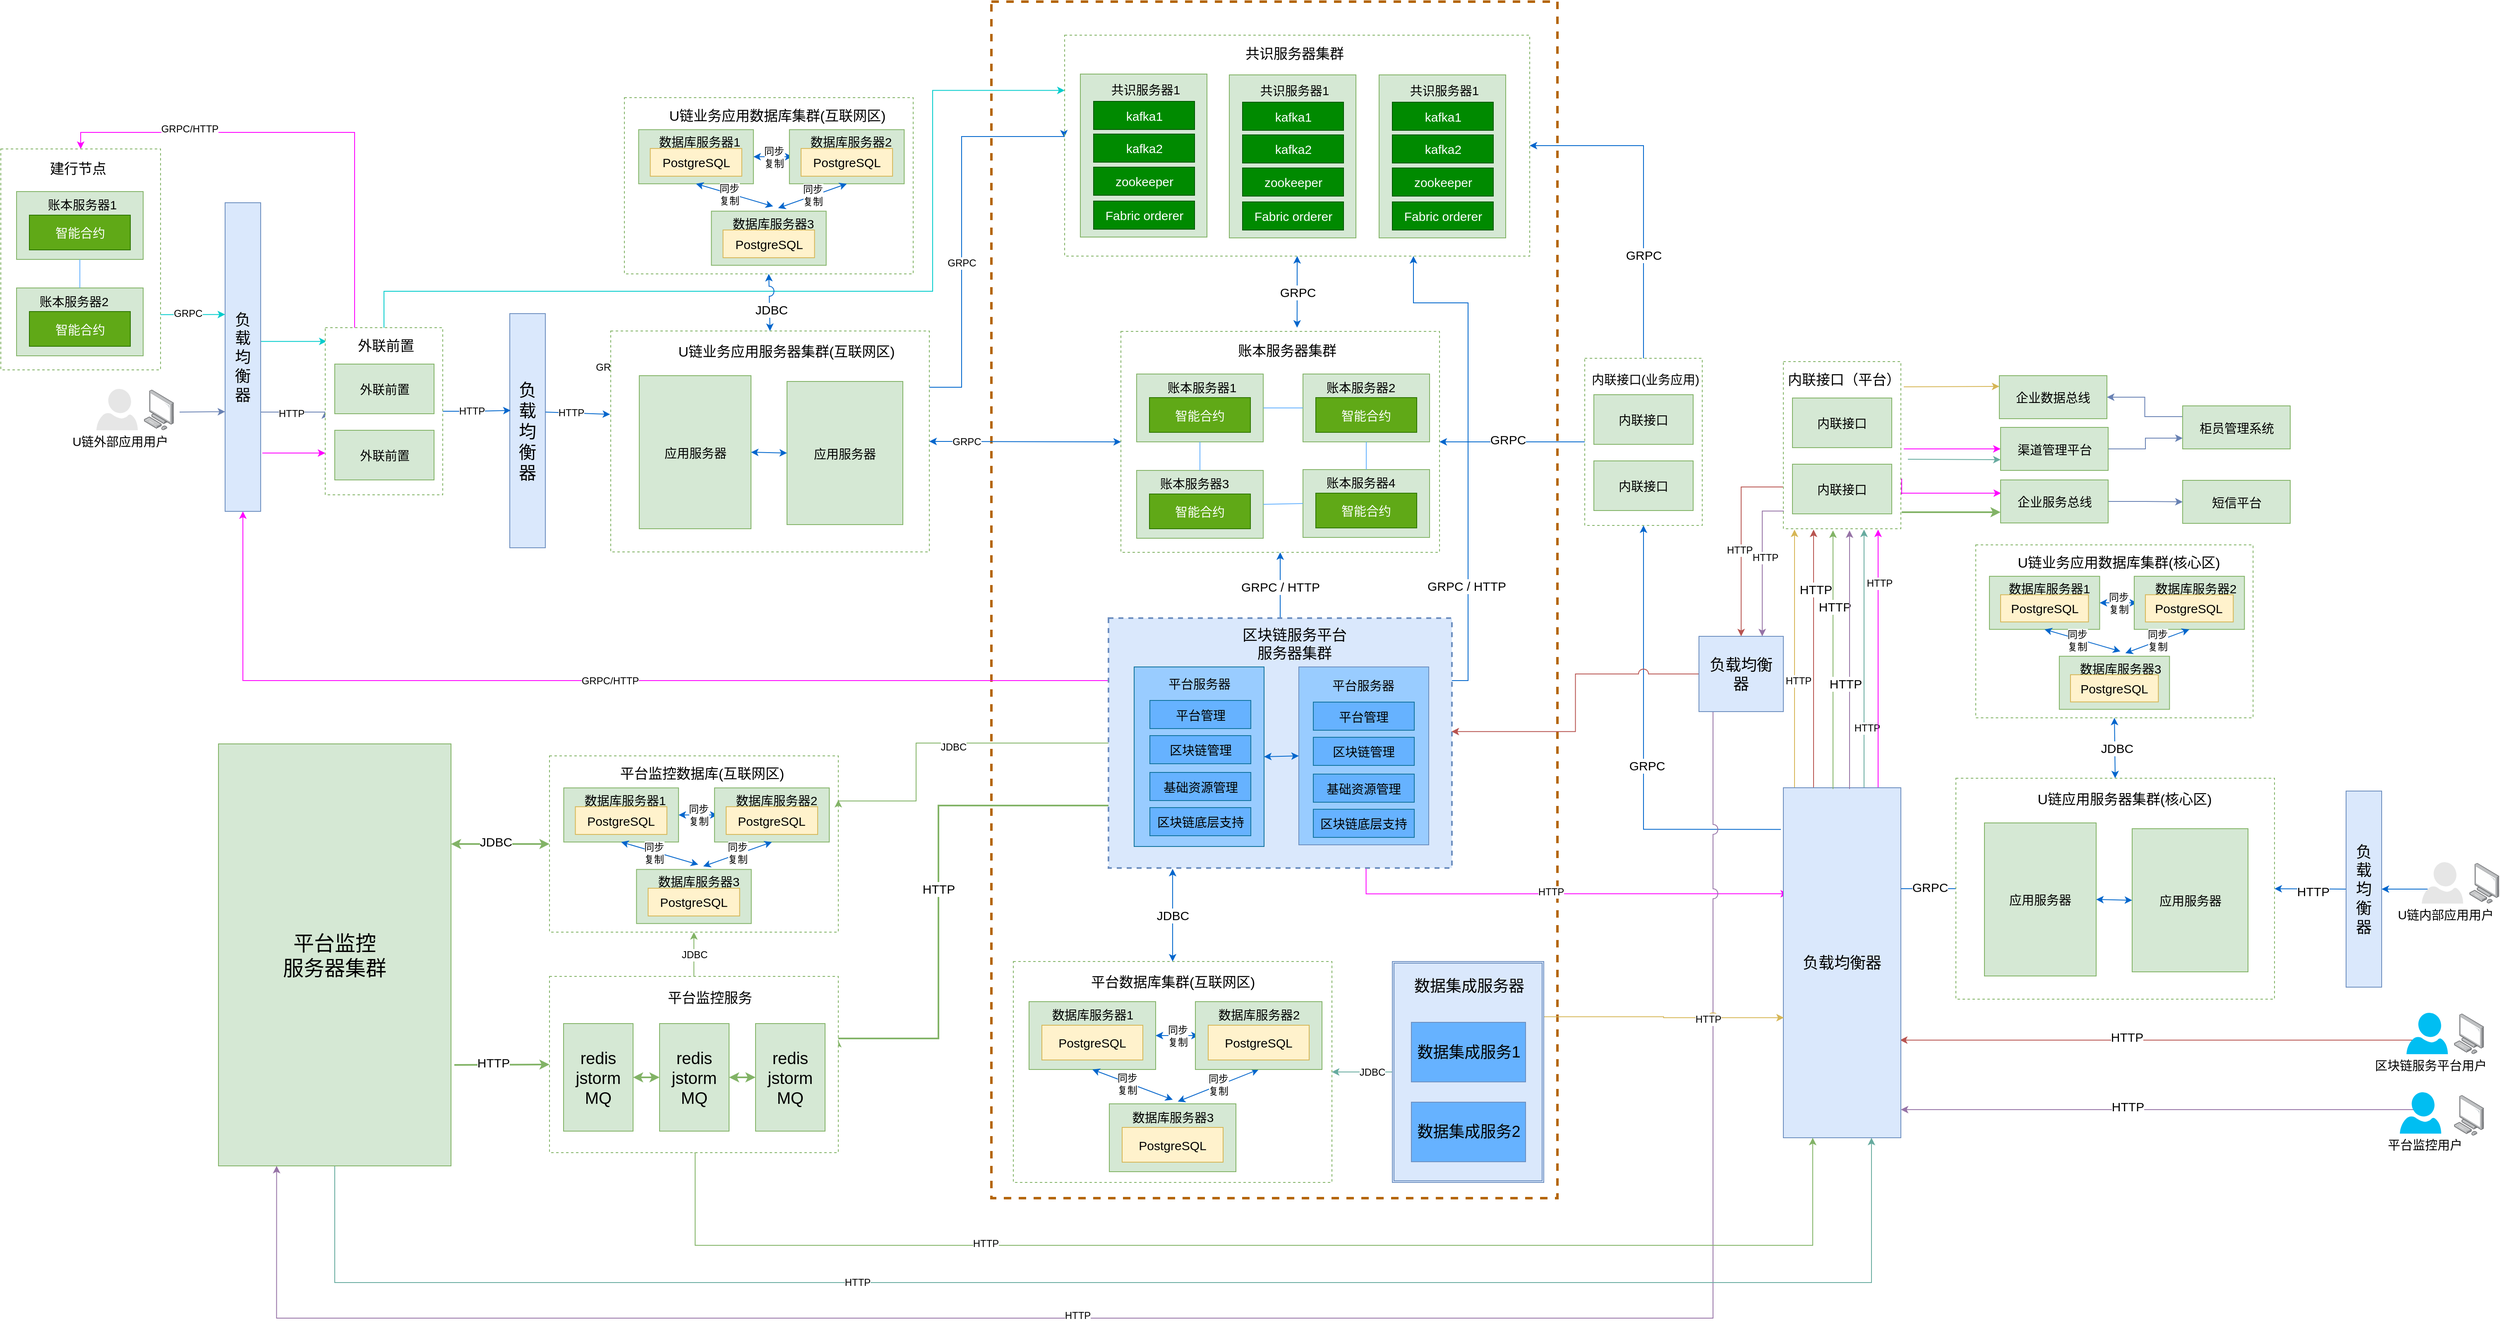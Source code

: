<mxfile version="12.1.5" type="github" pages="1">
  <diagram id="GpWHCvYwklkqD8Dyqe2I" name="Page-1">
    <mxGraphModel dx="2330" dy="1423" grid="0" gridSize="10" guides="1" tooltips="1" connect="1" arrows="1" fold="1" page="1" pageScale="1" pageWidth="3300" pageHeight="4681" math="0" shadow="0">
      <root>
        <mxCell id="0"/>
        <mxCell id="1" parent="0"/>
        <mxCell id="OX4fmcxfJEsmP53yHdPk-448" value="" style="rounded=0;whiteSpace=wrap;html=1;labelBackgroundColor=#ffffff;strokeColor=#b46504;fillColor=none;fontSize=15;align=center;dashed=1;strokeWidth=3;" parent="1" vertex="1">
          <mxGeometry x="1236" y="54" width="684" height="1446" as="geometry"/>
        </mxCell>
        <mxCell id="OX4fmcxfJEsmP53yHdPk-125" value="负载均衡器" style="rounded=0;whiteSpace=wrap;html=1;labelBackgroundColor=none;strokeColor=#6c8ebf;fillColor=#dae8fc;fontSize=21;align=center;spacingLeft=5;spacingRight=5;" parent="1" vertex="1">
          <mxGeometry x="654" y="431" width="43" height="283" as="geometry"/>
        </mxCell>
        <mxCell id="OX4fmcxfJEsmP53yHdPk-127" style="edgeStyle=orthogonalEdgeStyle;rounded=0;orthogonalLoop=1;jettySize=auto;html=1;entryX=0;entryY=0.5;entryDx=0;entryDy=0;strokeColor=#6881B3;fontSize=19;" parent="1" source="OX4fmcxfJEsmP53yHdPk-129" target="OX4fmcxfJEsmP53yHdPk-132" edge="1">
          <mxGeometry relative="1" as="geometry">
            <Array as="points">
              <mxPoint x="363" y="550"/>
              <mxPoint x="363" y="550"/>
            </Array>
          </mxGeometry>
        </mxCell>
        <mxCell id="OX4fmcxfJEsmP53yHdPk-252" value="HTTP" style="text;html=1;resizable=0;points=[];align=center;verticalAlign=middle;labelBackgroundColor=#ffffff;fontSize=12;" parent="OX4fmcxfJEsmP53yHdPk-127" vertex="1" connectable="0">
          <mxGeometry x="-0.081" y="-2" relative="1" as="geometry">
            <mxPoint as="offset"/>
          </mxGeometry>
        </mxCell>
        <mxCell id="8DgzsWet9Qr9mS-sWMTl-51" style="edgeStyle=orthogonalEdgeStyle;rounded=0;jumpStyle=arc;jumpSize=12;orthogonalLoop=1;jettySize=auto;html=1;exitX=1;exitY=0.5;exitDx=0;exitDy=0;entryX=0.011;entryY=0.082;entryDx=0;entryDy=0;entryPerimeter=0;startArrow=none;startFill=0;endArrow=classic;endFill=1;strokeColor=#00CCCC;fontSize=12;" parent="1" source="OX4fmcxfJEsmP53yHdPk-129" target="OX4fmcxfJEsmP53yHdPk-132" edge="1">
          <mxGeometry relative="1" as="geometry">
            <Array as="points">
              <mxPoint x="353" y="465"/>
            </Array>
          </mxGeometry>
        </mxCell>
        <mxCell id="OX4fmcxfJEsmP53yHdPk-129" value="负载均衡器" style="rounded=0;whiteSpace=wrap;html=1;labelBackgroundColor=none;strokeColor=#6c8ebf;fillColor=#dae8fc;fontSize=19;align=center;spacingLeft=5;spacingRight=5;" parent="1" vertex="1">
          <mxGeometry x="310" y="297" width="43" height="373" as="geometry"/>
        </mxCell>
        <mxCell id="OX4fmcxfJEsmP53yHdPk-130" value="" style="endArrow=classic;html=1;strokeColor=#6881B3;fontSize=19;entryX=0;entryY=0.677;entryDx=0;entryDy=0;entryPerimeter=0;" parent="1" target="OX4fmcxfJEsmP53yHdPk-129" edge="1">
          <mxGeometry width="50" height="50" relative="1" as="geometry">
            <mxPoint x="255" y="550" as="sourcePoint"/>
            <mxPoint x="238.5" y="506" as="targetPoint"/>
          </mxGeometry>
        </mxCell>
        <mxCell id="OX4fmcxfJEsmP53yHdPk-253" style="edgeStyle=orthogonalEdgeStyle;rounded=0;orthogonalLoop=1;jettySize=auto;html=1;exitX=1;exitY=0.5;exitDx=0;exitDy=0;fontSize=12;strokeColor=#0066CC;" parent="1" source="OX4fmcxfJEsmP53yHdPk-132" edge="1">
          <mxGeometry relative="1" as="geometry">
            <mxPoint x="655" y="548" as="targetPoint"/>
          </mxGeometry>
        </mxCell>
        <mxCell id="OX4fmcxfJEsmP53yHdPk-254" value="HTTP" style="text;html=1;resizable=0;points=[];align=center;verticalAlign=middle;labelBackgroundColor=#ffffff;fontSize=12;" parent="OX4fmcxfJEsmP53yHdPk-253" vertex="1" connectable="0">
          <mxGeometry x="-0.149" relative="1" as="geometry">
            <mxPoint as="offset"/>
          </mxGeometry>
        </mxCell>
        <mxCell id="8DgzsWet9Qr9mS-sWMTl-54" style="edgeStyle=orthogonalEdgeStyle;rounded=0;jumpStyle=arc;jumpSize=12;orthogonalLoop=1;jettySize=auto;html=1;exitX=0.5;exitY=0;exitDx=0;exitDy=0;entryX=0;entryY=0.25;entryDx=0;entryDy=0;startArrow=none;startFill=0;endArrow=classic;endFill=1;strokeColor=#00CCCC;fontSize=12;" parent="1" source="OX4fmcxfJEsmP53yHdPk-132" target="OX4fmcxfJEsmP53yHdPk-302" edge="1">
          <mxGeometry relative="1" as="geometry">
            <Array as="points">
              <mxPoint x="502" y="404"/>
              <mxPoint x="1165" y="404"/>
              <mxPoint x="1165" y="162"/>
            </Array>
          </mxGeometry>
        </mxCell>
        <mxCell id="8DgzsWet9Qr9mS-sWMTl-55" value="GRPC" style="text;html=1;resizable=0;points=[];align=center;verticalAlign=middle;labelBackgroundColor=#ffffff;fontSize=12;" parent="8DgzsWet9Qr9mS-sWMTl-54" vertex="1" connectable="0">
          <mxGeometry x="-0.43" y="-92" relative="1" as="geometry">
            <mxPoint x="1" as="offset"/>
          </mxGeometry>
        </mxCell>
        <mxCell id="8DgzsWet9Qr9mS-sWMTl-58" style="edgeStyle=orthogonalEdgeStyle;rounded=0;jumpStyle=arc;jumpSize=12;orthogonalLoop=1;jettySize=auto;html=1;exitX=0;exitY=0.75;exitDx=0;exitDy=0;entryX=1.047;entryY=0.811;entryDx=0;entryDy=0;entryPerimeter=0;startArrow=classic;startFill=1;endArrow=none;endFill=0;strokeColor=#FF00FF;fontSize=12;" parent="1" source="OX4fmcxfJEsmP53yHdPk-132" target="OX4fmcxfJEsmP53yHdPk-129" edge="1">
          <mxGeometry relative="1" as="geometry"/>
        </mxCell>
        <mxCell id="8DgzsWet9Qr9mS-sWMTl-59" style="edgeStyle=orthogonalEdgeStyle;rounded=0;jumpStyle=arc;jumpSize=12;orthogonalLoop=1;jettySize=auto;html=1;exitX=0.25;exitY=0;exitDx=0;exitDy=0;entryX=0.5;entryY=0;entryDx=0;entryDy=0;startArrow=none;startFill=0;endArrow=classic;endFill=1;strokeColor=#FF00FF;fontSize=12;" parent="1" source="OX4fmcxfJEsmP53yHdPk-132" target="8DgzsWet9Qr9mS-sWMTl-29" edge="1">
          <mxGeometry relative="1" as="geometry"/>
        </mxCell>
        <mxCell id="8DgzsWet9Qr9mS-sWMTl-60" value="GRPC/HTTP" style="text;html=1;resizable=0;points=[];align=center;verticalAlign=middle;labelBackgroundColor=#ffffff;fontSize=12;" parent="8DgzsWet9Qr9mS-sWMTl-59" vertex="1" connectable="0">
          <mxGeometry x="-0.2" y="108" relative="1" as="geometry">
            <mxPoint x="-92" y="-5" as="offset"/>
          </mxGeometry>
        </mxCell>
        <mxCell id="OX4fmcxfJEsmP53yHdPk-132" value="" style="rounded=0;whiteSpace=wrap;html=1;labelBackgroundColor=none;strokeColor=#82b366;fillColor=#FFFFFF;fontSize=19;align=center;dashed=1;" parent="1" vertex="1">
          <mxGeometry x="431" y="448" width="142" height="202" as="geometry"/>
        </mxCell>
        <mxCell id="OX4fmcxfJEsmP53yHdPk-345" style="edgeStyle=orthogonalEdgeStyle;rounded=0;orthogonalLoop=1;jettySize=auto;html=1;exitX=1;exitY=0.25;exitDx=0;exitDy=0;entryX=-0.001;entryY=0.463;entryDx=0;entryDy=0;entryPerimeter=0;strokeColor=#0066CC;fontSize=12;" parent="1" source="OX4fmcxfJEsmP53yHdPk-151" target="OX4fmcxfJEsmP53yHdPk-302" edge="1">
          <mxGeometry relative="1" as="geometry">
            <Array as="points">
              <mxPoint x="1200" y="520"/>
              <mxPoint x="1200" y="217"/>
            </Array>
          </mxGeometry>
        </mxCell>
        <mxCell id="OX4fmcxfJEsmP53yHdPk-346" value="GRPC" style="text;html=1;resizable=0;points=[];align=center;verticalAlign=middle;labelBackgroundColor=#ffffff;fontSize=12;" parent="OX4fmcxfJEsmP53yHdPk-345" vertex="1" connectable="0">
          <mxGeometry x="-0.187" relative="1" as="geometry">
            <mxPoint as="offset"/>
          </mxGeometry>
        </mxCell>
        <mxCell id="OX4fmcxfJEsmP53yHdPk-151" value="" style="rounded=0;whiteSpace=wrap;html=1;labelBackgroundColor=none;strokeColor=#82B366;fillColor=#FFFFFF;fontSize=19;align=center;fontColor=#333333;dashed=1;" parent="1" vertex="1">
          <mxGeometry x="776" y="452" width="385" height="267" as="geometry"/>
        </mxCell>
        <mxCell id="OX4fmcxfJEsmP53yHdPk-364" style="edgeStyle=orthogonalEdgeStyle;rounded=0;orthogonalLoop=1;jettySize=auto;html=1;exitX=0.5;exitY=0;exitDx=0;exitDy=0;entryX=0.5;entryY=1;entryDx=0;entryDy=0;strokeColor=#0066CC;fontSize=15;" parent="1" source="OX4fmcxfJEsmP53yHdPk-193" target="OX4fmcxfJEsmP53yHdPk-280" edge="1">
          <mxGeometry relative="1" as="geometry"/>
        </mxCell>
        <mxCell id="OX4fmcxfJEsmP53yHdPk-365" value="GRPC / HTTP" style="text;html=1;resizable=0;points=[];align=center;verticalAlign=middle;labelBackgroundColor=#ffffff;fontSize=15;" parent="OX4fmcxfJEsmP53yHdPk-364" vertex="1" connectable="0">
          <mxGeometry x="-0.042" relative="1" as="geometry">
            <mxPoint as="offset"/>
          </mxGeometry>
        </mxCell>
        <mxCell id="OX4fmcxfJEsmP53yHdPk-366" style="edgeStyle=orthogonalEdgeStyle;rounded=0;orthogonalLoop=1;jettySize=auto;html=1;exitX=1;exitY=0.25;exitDx=0;exitDy=0;entryX=0.75;entryY=1;entryDx=0;entryDy=0;strokeColor=#0066CC;fontSize=15;" parent="1" source="OX4fmcxfJEsmP53yHdPk-193" target="OX4fmcxfJEsmP53yHdPk-302" edge="1">
          <mxGeometry relative="1" as="geometry">
            <Array as="points">
              <mxPoint x="1812" y="874"/>
              <mxPoint x="1812" y="418"/>
              <mxPoint x="1746" y="418"/>
            </Array>
          </mxGeometry>
        </mxCell>
        <mxCell id="OX4fmcxfJEsmP53yHdPk-367" value="GRPC / HTTP" style="text;html=1;resizable=0;points=[];align=center;verticalAlign=middle;labelBackgroundColor=#ffffff;fontSize=15;" parent="OX4fmcxfJEsmP53yHdPk-366" vertex="1" connectable="0">
          <mxGeometry x="-0.552" y="2" relative="1" as="geometry">
            <mxPoint as="offset"/>
          </mxGeometry>
        </mxCell>
        <mxCell id="wujyxgY4NEIOlfJlrqJw-47" value="HTTP" style="edgeStyle=orthogonalEdgeStyle;rounded=0;orthogonalLoop=1;jettySize=auto;html=1;exitX=0;exitY=0.75;exitDx=0;exitDy=0;entryX=0.994;entryY=0.345;entryDx=0;entryDy=0;entryPerimeter=0;strokeWidth=2;fontSize=15;fillColor=#d5e8d4;strokeColor=#82b366;" parent="1" source="OX4fmcxfJEsmP53yHdPk-193" target="wujyxgY4NEIOlfJlrqJw-21" edge="1">
          <mxGeometry relative="1" as="geometry">
            <Array as="points">
              <mxPoint x="1172" y="1025"/>
              <mxPoint x="1172" y="1307"/>
            </Array>
          </mxGeometry>
        </mxCell>
        <mxCell id="8DgzsWet9Qr9mS-sWMTl-2" style="edgeStyle=orthogonalEdgeStyle;rounded=0;jumpSize=6;orthogonalLoop=1;jettySize=auto;html=1;exitX=0;exitY=0.5;exitDx=0;exitDy=0;entryX=1;entryY=0.25;entryDx=0;entryDy=0;startArrow=none;startFill=0;endArrow=classic;endFill=1;strokeColor=#82b366;fontSize=12;fillColor=#d5e8d4;" parent="1" source="OX4fmcxfJEsmP53yHdPk-193" target="wujyxgY4NEIOlfJlrqJw-24" edge="1">
          <mxGeometry relative="1" as="geometry">
            <Array as="points">
              <mxPoint x="1145" y="950"/>
              <mxPoint x="1145" y="1020"/>
            </Array>
          </mxGeometry>
        </mxCell>
        <mxCell id="8DgzsWet9Qr9mS-sWMTl-3" value="JDBC" style="text;html=1;resizable=0;points=[];align=center;verticalAlign=middle;labelBackgroundColor=#ffffff;fontSize=12;" parent="8DgzsWet9Qr9mS-sWMTl-2" vertex="1" connectable="0">
          <mxGeometry x="-0.057" y="5" relative="1" as="geometry">
            <mxPoint as="offset"/>
          </mxGeometry>
        </mxCell>
        <mxCell id="8DgzsWet9Qr9mS-sWMTl-56" style="edgeStyle=orthogonalEdgeStyle;rounded=0;jumpStyle=arc;jumpSize=12;orthogonalLoop=1;jettySize=auto;html=1;exitX=0;exitY=0.25;exitDx=0;exitDy=0;entryX=0.5;entryY=1;entryDx=0;entryDy=0;startArrow=none;startFill=0;endArrow=classic;endFill=1;strokeColor=#FF00FF;fontSize=12;" parent="1" source="OX4fmcxfJEsmP53yHdPk-193" target="OX4fmcxfJEsmP53yHdPk-129" edge="1">
          <mxGeometry relative="1" as="geometry"/>
        </mxCell>
        <mxCell id="8DgzsWet9Qr9mS-sWMTl-57" value="GRPC/HTTP" style="text;html=1;resizable=0;points=[];align=center;verticalAlign=middle;labelBackgroundColor=#ffffff;fontSize=12;" parent="8DgzsWet9Qr9mS-sWMTl-56" vertex="1" connectable="0">
          <mxGeometry x="-0.036" relative="1" as="geometry">
            <mxPoint as="offset"/>
          </mxGeometry>
        </mxCell>
        <mxCell id="8DgzsWet9Qr9mS-sWMTl-61" style="edgeStyle=orthogonalEdgeStyle;rounded=0;jumpStyle=arc;jumpSize=12;orthogonalLoop=1;jettySize=auto;html=1;exitX=0.75;exitY=1;exitDx=0;exitDy=0;entryX=0.039;entryY=0.303;entryDx=0;entryDy=0;entryPerimeter=0;startArrow=none;startFill=0;endArrow=classic;endFill=1;strokeColor=#FF00FF;fontSize=12;" parent="1" source="OX4fmcxfJEsmP53yHdPk-193" target="OX4fmcxfJEsmP53yHdPk-433" edge="1">
          <mxGeometry relative="1" as="geometry"/>
        </mxCell>
        <mxCell id="8DgzsWet9Qr9mS-sWMTl-62" value="HTTP" style="text;html=1;resizable=0;points=[];align=center;verticalAlign=middle;labelBackgroundColor=#ffffff;fontSize=12;" parent="8DgzsWet9Qr9mS-sWMTl-61" vertex="1" connectable="0">
          <mxGeometry x="-0.06" y="3" relative="1" as="geometry">
            <mxPoint y="1" as="offset"/>
          </mxGeometry>
        </mxCell>
        <mxCell id="OX4fmcxfJEsmP53yHdPk-193" value="" style="rounded=0;whiteSpace=wrap;html=1;labelBackgroundColor=none;strokeColor=#6c8ebf;fillColor=#dae8fc;fontSize=19;align=center;strokeWidth=2;dashed=1;" parent="1" vertex="1">
          <mxGeometry x="1377.5" y="799" width="415" height="302" as="geometry"/>
        </mxCell>
        <mxCell id="OX4fmcxfJEsmP53yHdPk-244" value="" style="endArrow=classic;html=1;strokeColor=#0066CC;strokeWidth=1;fontSize=15;entryX=-0.002;entryY=0.31;entryDx=0;entryDy=0;exitX=1.005;exitY=0.182;exitDx=0;exitDy=0;exitPerimeter=0;entryPerimeter=0;" parent="1" edge="1">
          <mxGeometry width="50" height="50" relative="1" as="geometry">
            <mxPoint x="697.215" y="550.01" as="sourcePoint"/>
            <mxPoint x="775.23" y="552.77" as="targetPoint"/>
          </mxGeometry>
        </mxCell>
        <mxCell id="OX4fmcxfJEsmP53yHdPk-259" value="HTTP" style="text;html=1;resizable=0;points=[];align=center;verticalAlign=middle;labelBackgroundColor=#ffffff;fontSize=12;" parent="OX4fmcxfJEsmP53yHdPk-244" vertex="1" connectable="0">
          <mxGeometry x="-0.222" relative="1" as="geometry">
            <mxPoint as="offset"/>
          </mxGeometry>
        </mxCell>
        <mxCell id="OX4fmcxfJEsmP53yHdPk-245" value="外联前置" style="text;html=1;resizable=0;points=[];autosize=1;align=center;verticalAlign=top;spacingTop=-4;fontSize=17;" parent="1" vertex="1">
          <mxGeometry x="465" y="458" width="78" height="20" as="geometry"/>
        </mxCell>
        <mxCell id="OX4fmcxfJEsmP53yHdPk-246" value="外联前置" style="rounded=0;whiteSpace=wrap;html=1;fillColor=#d5e8d4;fontSize=15;strokeColor=#82b366;" parent="1" vertex="1">
          <mxGeometry x="442.5" y="492" width="120" height="60" as="geometry"/>
        </mxCell>
        <mxCell id="OX4fmcxfJEsmP53yHdPk-247" value="外联前置" style="rounded=0;whiteSpace=wrap;html=1;fillColor=#d5e8d4;fontSize=15;strokeColor=#82b366;" parent="1" vertex="1">
          <mxGeometry x="442.5" y="572" width="120" height="60" as="geometry"/>
        </mxCell>
        <mxCell id="OX4fmcxfJEsmP53yHdPk-249" value="" style="verticalLabelPosition=bottom;html=1;verticalAlign=top;align=center;strokeColor=none;fillColor=#E6E6E6;shape=mxgraph.azure.user;fontSize=15;" parent="1" vertex="1">
          <mxGeometry x="154.5" y="522" width="50" height="50" as="geometry"/>
        </mxCell>
        <mxCell id="OX4fmcxfJEsmP53yHdPk-250" value="" style="points=[];aspect=fixed;html=1;align=center;shadow=0;dashed=0;image;image=img/lib/allied_telesis/computer_and_terminals/Personal_Computer.svg;fillColor=#FFFFFF;fontSize=15;" parent="1" vertex="1">
          <mxGeometry x="212" y="523" width="36" height="48.82" as="geometry"/>
        </mxCell>
        <mxCell id="OX4fmcxfJEsmP53yHdPk-251" value="U链外部应用用户" style="text;html=1;resizable=0;points=[];autosize=1;align=center;verticalAlign=top;spacingTop=-4;fontSize=15;" parent="1" vertex="1">
          <mxGeometry x="120" y="574" width="126" height="18" as="geometry"/>
        </mxCell>
        <mxCell id="OX4fmcxfJEsmP53yHdPk-255" value="U链业务应用服务器集群(互联网区)" style="text;html=1;resizable=0;points=[];autosize=1;align=center;verticalAlign=top;spacingTop=-4;fontSize=17;" parent="1" vertex="1">
          <mxGeometry x="851.5" y="465" width="272" height="20" as="geometry"/>
        </mxCell>
        <mxCell id="OX4fmcxfJEsmP53yHdPk-256" value="应用服务器" style="rounded=0;whiteSpace=wrap;html=1;fillColor=#d5e8d4;fontSize=15;align=center;strokeColor=#82b366;" parent="1" vertex="1">
          <mxGeometry x="810.5" y="506" width="135" height="185" as="geometry"/>
        </mxCell>
        <mxCell id="OX4fmcxfJEsmP53yHdPk-257" value="应用服务器" style="rounded=0;whiteSpace=wrap;html=1;fillColor=#d5e8d4;fontSize=15;align=center;strokeColor=#82b366;" parent="1" vertex="1">
          <mxGeometry x="989" y="513" width="140" height="173" as="geometry"/>
        </mxCell>
        <mxCell id="OX4fmcxfJEsmP53yHdPk-258" value="" style="endArrow=classic;startArrow=classic;html=1;strokeColor=#0066CC;fontSize=15;exitX=1;exitY=0.5;exitDx=0;exitDy=0;entryX=0;entryY=0.5;entryDx=0;entryDy=0;" parent="1" source="OX4fmcxfJEsmP53yHdPk-256" target="OX4fmcxfJEsmP53yHdPk-257" edge="1">
          <mxGeometry width="50" height="50" relative="1" as="geometry">
            <mxPoint x="917" y="723" as="sourcePoint"/>
            <mxPoint x="967" y="673" as="targetPoint"/>
          </mxGeometry>
        </mxCell>
        <mxCell id="OX4fmcxfJEsmP53yHdPk-280" value="" style="rounded=0;whiteSpace=wrap;html=1;labelBackgroundColor=none;strokeColor=#82B366;fillColor=none;fontSize=19;align=center;dashed=1;" parent="1" vertex="1">
          <mxGeometry x="1392.5" y="452.5" width="385" height="267" as="geometry"/>
        </mxCell>
        <mxCell id="OX4fmcxfJEsmP53yHdPk-281" value="" style="group;fillColor=#60a917;strokeColor=#2D7600;fontColor=#ffffff;" parent="1" vertex="1" connectable="0">
          <mxGeometry x="1411.5" y="504" width="153" height="82" as="geometry"/>
        </mxCell>
        <mxCell id="OX4fmcxfJEsmP53yHdPk-291" value="" style="rounded=0;whiteSpace=wrap;html=1;fillColor=#d5e8d4;fontSize=15;align=center;strokeColor=#82b366;" parent="1" vertex="1">
          <mxGeometry x="1612.5" y="504" width="153" height="82" as="geometry"/>
        </mxCell>
        <mxCell id="OX4fmcxfJEsmP53yHdPk-292" value="账本服务器2" style="text;html=1;resizable=0;points=[];autosize=1;align=center;verticalAlign=top;spacingTop=-4;fontSize=15;" parent="1" vertex="1">
          <mxGeometry x="1635" y="508.5" width="93" height="18" as="geometry"/>
        </mxCell>
        <mxCell id="OX4fmcxfJEsmP53yHdPk-293" value="智能合约" style="rounded=0;whiteSpace=wrap;html=1;fillColor=#60a917;fontSize=15;align=center;strokeColor=#2D7600;fontColor=#ffffff;" parent="1" vertex="1">
          <mxGeometry x="1628" y="532.5" width="122" height="42" as="geometry"/>
        </mxCell>
        <mxCell id="OX4fmcxfJEsmP53yHdPk-294" value="" style="rounded=0;whiteSpace=wrap;html=1;fillColor=#d5e8d4;fontSize=15;align=center;strokeColor=#82b366;" parent="1" vertex="1">
          <mxGeometry x="1411.5" y="620.5" width="153" height="82" as="geometry"/>
        </mxCell>
        <mxCell id="OX4fmcxfJEsmP53yHdPk-295" value="账本服务器3" style="text;html=1;resizable=0;points=[];autosize=1;align=center;verticalAlign=top;spacingTop=-4;fontSize=15;" parent="1" vertex="1">
          <mxGeometry x="1434" y="625" width="93" height="18" as="geometry"/>
        </mxCell>
        <mxCell id="OX4fmcxfJEsmP53yHdPk-296" value="智能合约" style="rounded=0;whiteSpace=wrap;html=1;fillColor=#60a917;fontSize=15;align=center;strokeColor=#2D7600;fontColor=#ffffff;" parent="1" vertex="1">
          <mxGeometry x="1427" y="649" width="122" height="42" as="geometry"/>
        </mxCell>
        <mxCell id="OX4fmcxfJEsmP53yHdPk-297" value="" style="rounded=0;whiteSpace=wrap;html=1;fillColor=#d5e8d4;fontSize=15;align=center;strokeColor=#82b366;" parent="1" vertex="1">
          <mxGeometry x="1612.5" y="619.5" width="153" height="82" as="geometry"/>
        </mxCell>
        <mxCell id="OX4fmcxfJEsmP53yHdPk-298" value="账本服务器4" style="text;html=1;resizable=0;points=[];autosize=1;align=center;verticalAlign=top;spacingTop=-4;fontSize=15;" parent="1" vertex="1">
          <mxGeometry x="1635" y="624" width="93" height="18" as="geometry"/>
        </mxCell>
        <mxCell id="OX4fmcxfJEsmP53yHdPk-299" value="智能合约" style="rounded=0;whiteSpace=wrap;html=1;fillColor=#60a917;fontSize=15;align=center;strokeColor=#2D7600;fontColor=#ffffff;" parent="1" vertex="1">
          <mxGeometry x="1628" y="648" width="122" height="42" as="geometry"/>
        </mxCell>
        <mxCell id="OX4fmcxfJEsmP53yHdPk-301" value="账本服务器集群" style="text;html=1;resizable=0;points=[];autosize=1;align=center;verticalAlign=top;spacingTop=-4;fontSize=17;" parent="1" vertex="1">
          <mxGeometry x="1535" y="464" width="115" height="18" as="geometry"/>
        </mxCell>
        <mxCell id="OX4fmcxfJEsmP53yHdPk-282" value="" style="rounded=0;whiteSpace=wrap;html=1;fillColor=#d5e8d4;fontSize=15;align=center;strokeColor=#82b366;" parent="1" vertex="1">
          <mxGeometry x="1411.5" y="504" width="153" height="82" as="geometry"/>
        </mxCell>
        <mxCell id="OX4fmcxfJEsmP53yHdPk-283" value="账本服务器1" style="text;html=1;resizable=0;points=[];autosize=1;align=center;verticalAlign=top;spacingTop=-4;fontSize=15;" parent="1" vertex="1">
          <mxGeometry x="1443.5" y="508.5" width="93" height="18" as="geometry"/>
        </mxCell>
        <mxCell id="OX4fmcxfJEsmP53yHdPk-284" value="智能合约" style="rounded=0;whiteSpace=wrap;html=1;fillColor=#60a917;fontSize=15;align=center;strokeColor=#2D7600;fontColor=#ffffff;" parent="1" vertex="1">
          <mxGeometry x="1427" y="532.5" width="122" height="42" as="geometry"/>
        </mxCell>
        <mxCell id="OX4fmcxfJEsmP53yHdPk-302" value="" style="rounded=0;whiteSpace=wrap;html=1;labelBackgroundColor=none;strokeColor=#82B366;fillColor=none;fontSize=19;align=center;dashed=1;" parent="1" vertex="1">
          <mxGeometry x="1324.5" y="94.5" width="562" height="267" as="geometry"/>
        </mxCell>
        <mxCell id="OX4fmcxfJEsmP53yHdPk-303" value="" style="group;fillColor=#60a917;strokeColor=#2D7600;fontColor=#ffffff;" parent="1" vertex="1" connectable="0">
          <mxGeometry x="1343.5" y="146" width="153" height="82" as="geometry"/>
        </mxCell>
        <mxCell id="OX4fmcxfJEsmP53yHdPk-313" value="共识服务器集群" style="text;html=1;resizable=0;points=[];autosize=1;align=center;verticalAlign=top;spacingTop=-4;fontSize=17;" parent="1" vertex="1">
          <mxGeometry x="1544.5" y="105" width="115" height="18" as="geometry"/>
        </mxCell>
        <mxCell id="OX4fmcxfJEsmP53yHdPk-314" value="" style="rounded=0;whiteSpace=wrap;html=1;fillColor=#d5e8d4;fontSize=15;align=center;strokeColor=#82b366;" parent="1" vertex="1">
          <mxGeometry x="1343.5" y="141.5" width="153" height="197" as="geometry"/>
        </mxCell>
        <mxCell id="OX4fmcxfJEsmP53yHdPk-315" value="共识服务器1" style="text;html=1;resizable=0;points=[];autosize=1;align=center;verticalAlign=top;spacingTop=-4;fontSize=15;" parent="1" vertex="1">
          <mxGeometry x="1375.5" y="148.5" width="93" height="18" as="geometry"/>
        </mxCell>
        <mxCell id="OX4fmcxfJEsmP53yHdPk-316" value="kafka1" style="rounded=0;whiteSpace=wrap;html=1;fillColor=#008a00;fontSize=15;align=center;strokeColor=#005700;fontColor=#ffffff;flipH=0;" parent="1" vertex="1">
          <mxGeometry x="1359.5" y="174.5" width="122" height="34" as="geometry"/>
        </mxCell>
        <mxCell id="OX4fmcxfJEsmP53yHdPk-317" value="kafka2" style="rounded=0;whiteSpace=wrap;html=1;fillColor=#008a00;fontSize=15;align=center;strokeColor=#005700;fontColor=#ffffff;" parent="1" vertex="1">
          <mxGeometry x="1359.5" y="214" width="122" height="34" as="geometry"/>
        </mxCell>
        <mxCell id="OX4fmcxfJEsmP53yHdPk-318" value="zookeeper" style="rounded=0;whiteSpace=wrap;html=1;fillColor=#008a00;fontSize=15;align=center;strokeColor=#005700;fontColor=#ffffff;" parent="1" vertex="1">
          <mxGeometry x="1359.5" y="254" width="122" height="34" as="geometry"/>
        </mxCell>
        <mxCell id="OX4fmcxfJEsmP53yHdPk-320" value="Fabric orderer" style="rounded=0;whiteSpace=wrap;html=1;fillColor=#008a00;fontSize=15;align=center;strokeColor=#005700;fontColor=#ffffff;" parent="1" vertex="1">
          <mxGeometry x="1359.5" y="295" width="122" height="34" as="geometry"/>
        </mxCell>
        <mxCell id="OX4fmcxfJEsmP53yHdPk-323" value="" style="group;fillColor=#60a917;strokeColor=#2D7600;fontColor=#ffffff;" parent="1" vertex="1" connectable="0">
          <mxGeometry x="1523.5" y="147" width="153" height="82" as="geometry"/>
        </mxCell>
        <mxCell id="OX4fmcxfJEsmP53yHdPk-324" value="" style="rounded=0;whiteSpace=wrap;html=1;fillColor=#d5e8d4;fontSize=15;align=center;strokeColor=#82b366;" parent="1" vertex="1">
          <mxGeometry x="1523.5" y="142.5" width="153" height="197" as="geometry"/>
        </mxCell>
        <mxCell id="OX4fmcxfJEsmP53yHdPk-325" value="共识服务器1" style="text;html=1;resizable=0;points=[];autosize=1;align=center;verticalAlign=top;spacingTop=-4;fontSize=15;" parent="1" vertex="1">
          <mxGeometry x="1555.5" y="149.5" width="93" height="18" as="geometry"/>
        </mxCell>
        <mxCell id="OX4fmcxfJEsmP53yHdPk-326" value="kafka1" style="rounded=0;whiteSpace=wrap;html=1;fillColor=#008a00;fontSize=15;align=center;strokeColor=#005700;fontColor=#ffffff;flipH=0;" parent="1" vertex="1">
          <mxGeometry x="1539.5" y="175.5" width="122" height="34" as="geometry"/>
        </mxCell>
        <mxCell id="OX4fmcxfJEsmP53yHdPk-327" value="kafka2" style="rounded=0;whiteSpace=wrap;html=1;fillColor=#008a00;fontSize=15;align=center;strokeColor=#005700;fontColor=#ffffff;" parent="1" vertex="1">
          <mxGeometry x="1539.5" y="215" width="122" height="34" as="geometry"/>
        </mxCell>
        <mxCell id="OX4fmcxfJEsmP53yHdPk-328" value="zookeeper" style="rounded=0;whiteSpace=wrap;html=1;fillColor=#008a00;fontSize=15;align=center;strokeColor=#005700;fontColor=#ffffff;" parent="1" vertex="1">
          <mxGeometry x="1539.5" y="255" width="122" height="34" as="geometry"/>
        </mxCell>
        <mxCell id="OX4fmcxfJEsmP53yHdPk-329" value="Fabric orderer" style="rounded=0;whiteSpace=wrap;html=1;fillColor=#008a00;fontSize=15;align=center;strokeColor=#005700;fontColor=#ffffff;" parent="1" vertex="1">
          <mxGeometry x="1539.5" y="296" width="122" height="34" as="geometry"/>
        </mxCell>
        <mxCell id="OX4fmcxfJEsmP53yHdPk-330" value="" style="group;fillColor=#60a917;strokeColor=#2D7600;fontColor=#ffffff;" parent="1" vertex="1" connectable="0">
          <mxGeometry x="1704.5" y="147" width="153" height="82" as="geometry"/>
        </mxCell>
        <mxCell id="OX4fmcxfJEsmP53yHdPk-331" value="" style="rounded=0;whiteSpace=wrap;html=1;fillColor=#d5e8d4;fontSize=15;align=center;strokeColor=#82b366;" parent="1" vertex="1">
          <mxGeometry x="1704.5" y="142.5" width="153" height="197" as="geometry"/>
        </mxCell>
        <mxCell id="OX4fmcxfJEsmP53yHdPk-332" value="共识服务器1" style="text;html=1;resizable=0;points=[];autosize=1;align=center;verticalAlign=top;spacingTop=-4;fontSize=15;" parent="1" vertex="1">
          <mxGeometry x="1736.5" y="149.5" width="93" height="18" as="geometry"/>
        </mxCell>
        <mxCell id="OX4fmcxfJEsmP53yHdPk-333" value="kafka1" style="rounded=0;whiteSpace=wrap;html=1;fillColor=#008a00;fontSize=15;align=center;strokeColor=#005700;fontColor=#ffffff;flipH=0;" parent="1" vertex="1">
          <mxGeometry x="1720.5" y="175.5" width="122" height="34" as="geometry"/>
        </mxCell>
        <mxCell id="OX4fmcxfJEsmP53yHdPk-334" value="kafka2" style="rounded=0;whiteSpace=wrap;html=1;fillColor=#008a00;fontSize=15;align=center;strokeColor=#005700;fontColor=#ffffff;" parent="1" vertex="1">
          <mxGeometry x="1720.5" y="215" width="122" height="34" as="geometry"/>
        </mxCell>
        <mxCell id="OX4fmcxfJEsmP53yHdPk-335" value="zookeeper" style="rounded=0;whiteSpace=wrap;html=1;fillColor=#008a00;fontSize=15;align=center;strokeColor=#005700;fontColor=#ffffff;" parent="1" vertex="1">
          <mxGeometry x="1720.5" y="255" width="122" height="34" as="geometry"/>
        </mxCell>
        <mxCell id="OX4fmcxfJEsmP53yHdPk-336" value="Fabric orderer" style="rounded=0;whiteSpace=wrap;html=1;fillColor=#008a00;fontSize=15;align=center;strokeColor=#005700;fontColor=#ffffff;" parent="1" vertex="1">
          <mxGeometry x="1720.5" y="296" width="122" height="34" as="geometry"/>
        </mxCell>
        <mxCell id="OX4fmcxfJEsmP53yHdPk-343" value="" style="endArrow=classic;startArrow=classic;html=1;strokeColor=#0066CC;fontSize=12;entryX=0;entryY=0.5;entryDx=0;entryDy=0;exitX=1;exitY=0.5;exitDx=0;exitDy=0;" parent="1" source="OX4fmcxfJEsmP53yHdPk-151" target="OX4fmcxfJEsmP53yHdPk-280" edge="1">
          <mxGeometry width="50" height="50" relative="1" as="geometry">
            <mxPoint x="1232" y="610" as="sourcePoint"/>
            <mxPoint x="1282" y="560" as="targetPoint"/>
          </mxGeometry>
        </mxCell>
        <mxCell id="OX4fmcxfJEsmP53yHdPk-344" value="GRPC" style="text;html=1;resizable=0;points=[];align=center;verticalAlign=middle;labelBackgroundColor=#ffffff;fontSize=12;" parent="OX4fmcxfJEsmP53yHdPk-343" vertex="1" connectable="0">
          <mxGeometry x="-0.214" y="-1" relative="1" as="geometry">
            <mxPoint x="-46" y="-0.5" as="offset"/>
          </mxGeometry>
        </mxCell>
        <mxCell id="OX4fmcxfJEsmP53yHdPk-347" value="区块链服务平台&lt;br style=&quot;font-size: 18px&quot;&gt;服务器集群" style="text;html=1;resizable=0;points=[];autosize=1;align=center;verticalAlign=top;spacingTop=-4;fontSize=18;" parent="1" vertex="1">
          <mxGeometry x="1534" y="806.5" width="136" height="44" as="geometry"/>
        </mxCell>
        <mxCell id="OX4fmcxfJEsmP53yHdPk-348" value="" style="rounded=0;whiteSpace=wrap;html=1;labelBackgroundColor=#ffffff;strokeColor=#10739e;fillColor=#99CCFF;fontSize=18;align=center;" parent="1" vertex="1">
          <mxGeometry x="1408.5" y="858" width="157" height="217" as="geometry"/>
        </mxCell>
        <mxCell id="OX4fmcxfJEsmP53yHdPk-349" value="" style="rounded=0;whiteSpace=wrap;html=1;labelBackgroundColor=#ffffff;strokeColor=#6C8EBF;fillColor=#99CCFF;fontSize=18;align=center;" parent="1" vertex="1">
          <mxGeometry x="1607.5" y="858" width="157" height="215" as="geometry"/>
        </mxCell>
        <mxCell id="OX4fmcxfJEsmP53yHdPk-350" value="" style="endArrow=classic;startArrow=classic;html=1;strokeColor=#0066CC;fontSize=18;exitX=1;exitY=0.5;exitDx=0;exitDy=0;entryX=0;entryY=0.5;entryDx=0;entryDy=0;" parent="1" source="OX4fmcxfJEsmP53yHdPk-348" target="OX4fmcxfJEsmP53yHdPk-349" edge="1">
          <mxGeometry width="50" height="50" relative="1" as="geometry">
            <mxPoint x="1571.5" y="1017" as="sourcePoint"/>
            <mxPoint x="1621.5" y="967" as="targetPoint"/>
          </mxGeometry>
        </mxCell>
        <mxCell id="OX4fmcxfJEsmP53yHdPk-351" value="平台服务器" style="text;html=1;resizable=0;points=[];autosize=1;align=center;verticalAlign=top;spacingTop=-4;fontSize=15;" parent="1" vertex="1">
          <mxGeometry x="1437" y="867" width="100" height="22" as="geometry"/>
        </mxCell>
        <mxCell id="OX4fmcxfJEsmP53yHdPk-353" value="平台管理" style="rounded=0;whiteSpace=wrap;html=1;fillColor=#66B2FF;fontSize=15;align=center;strokeColor=#10739e;" parent="1" vertex="1">
          <mxGeometry x="1427.5" y="898.5" width="122" height="34" as="geometry"/>
        </mxCell>
        <mxCell id="OX4fmcxfJEsmP53yHdPk-354" value="区块链管理" style="rounded=0;whiteSpace=wrap;html=1;fillColor=#66B2FF;fontSize=15;align=center;strokeColor=#10739e;" parent="1" vertex="1">
          <mxGeometry x="1427.5" y="941" width="122" height="34" as="geometry"/>
        </mxCell>
        <mxCell id="OX4fmcxfJEsmP53yHdPk-355" value="基础资源管理" style="rounded=0;whiteSpace=wrap;html=1;fillColor=#66B2FF;fontSize=15;align=center;strokeColor=#10739e;" parent="1" vertex="1">
          <mxGeometry x="1427.5" y="985.5" width="122" height="34" as="geometry"/>
        </mxCell>
        <mxCell id="OX4fmcxfJEsmP53yHdPk-356" value="区块链底层支持" style="rounded=0;whiteSpace=wrap;html=1;fillColor=#66B2FF;fontSize=15;align=center;strokeColor=#10739e;" parent="1" vertex="1">
          <mxGeometry x="1427.5" y="1028" width="122" height="34" as="geometry"/>
        </mxCell>
        <mxCell id="OX4fmcxfJEsmP53yHdPk-357" value="平台服务器" style="text;html=1;resizable=0;points=[];autosize=1;align=center;verticalAlign=top;spacingTop=-4;fontSize=15;" parent="1" vertex="1">
          <mxGeometry x="1634.5" y="869" width="100" height="22" as="geometry"/>
        </mxCell>
        <mxCell id="OX4fmcxfJEsmP53yHdPk-358" value="平台管理" style="rounded=0;whiteSpace=wrap;html=1;fillColor=#66B2FF;fontSize=15;align=center;strokeColor=#10739e;" parent="1" vertex="1">
          <mxGeometry x="1625" y="900.5" width="122" height="34" as="geometry"/>
        </mxCell>
        <mxCell id="OX4fmcxfJEsmP53yHdPk-359" value="区块链管理" style="rounded=0;whiteSpace=wrap;html=1;fillColor=#66B2FF;fontSize=15;align=center;strokeColor=#10739e;" parent="1" vertex="1">
          <mxGeometry x="1625" y="943" width="122" height="34" as="geometry"/>
        </mxCell>
        <mxCell id="OX4fmcxfJEsmP53yHdPk-360" value="基础资源管理" style="rounded=0;whiteSpace=wrap;html=1;fillColor=#66B2FF;fontSize=15;align=center;strokeColor=#10739e;" parent="1" vertex="1">
          <mxGeometry x="1625" y="987.5" width="122" height="34" as="geometry"/>
        </mxCell>
        <mxCell id="OX4fmcxfJEsmP53yHdPk-361" value="区块链底层支持" style="rounded=0;whiteSpace=wrap;html=1;fillColor=#66B2FF;fontSize=15;align=center;strokeColor=#10739e;" parent="1" vertex="1">
          <mxGeometry x="1625" y="1030" width="122" height="34" as="geometry"/>
        </mxCell>
        <mxCell id="OX4fmcxfJEsmP53yHdPk-368" value="" style="rounded=0;whiteSpace=wrap;html=1;labelBackgroundColor=none;strokeColor=#82B366;fillColor=none;fontSize=19;align=center;dashed=1;" parent="1" vertex="1">
          <mxGeometry x="1262.5" y="1214" width="385" height="267" as="geometry"/>
        </mxCell>
        <mxCell id="OX4fmcxfJEsmP53yHdPk-369" value="" style="group" parent="1" vertex="1" connectable="0">
          <mxGeometry x="1281.5" y="1262.5" width="153" height="82" as="geometry"/>
        </mxCell>
        <mxCell id="OX4fmcxfJEsmP53yHdPk-370" value="" style="rounded=0;whiteSpace=wrap;html=1;fillColor=#d5e8d4;fontSize=15;align=center;strokeColor=#82b366;" parent="OX4fmcxfJEsmP53yHdPk-369" vertex="1">
          <mxGeometry width="153" height="82" as="geometry"/>
        </mxCell>
        <mxCell id="OX4fmcxfJEsmP53yHdPk-371" value="数据库服务器1" style="text;html=1;resizable=0;points=[];autosize=1;align=center;verticalAlign=top;spacingTop=-4;fontSize=15;" parent="OX4fmcxfJEsmP53yHdPk-369" vertex="1">
          <mxGeometry x="32" y="4.5" width="89" height="14" as="geometry"/>
        </mxCell>
        <mxCell id="OX4fmcxfJEsmP53yHdPk-372" value="PostgreSQL" style="rounded=0;whiteSpace=wrap;html=1;fillColor=#fff2cc;fontSize=15;align=center;strokeColor=#d6b656;" parent="OX4fmcxfJEsmP53yHdPk-369" vertex="1">
          <mxGeometry x="15.5" y="28.5" width="122" height="42" as="geometry"/>
        </mxCell>
        <mxCell id="OX4fmcxfJEsmP53yHdPk-373" value="" style="endArrow=classic;startArrow=classic;html=1;strokeColor=#0066CC;fontSize=15;exitX=1;exitY=0.5;exitDx=0;exitDy=0;" parent="1" source="OX4fmcxfJEsmP53yHdPk-370" edge="1">
          <mxGeometry width="50" height="50" relative="1" as="geometry">
            <mxPoint x="1700.5" y="1339.5" as="sourcePoint"/>
            <mxPoint x="1486.5" y="1303.5" as="targetPoint"/>
          </mxGeometry>
        </mxCell>
        <mxCell id="OX4fmcxfJEsmP53yHdPk-374" value="同步&lt;br&gt;复制" style="text;html=1;resizable=0;points=[];align=center;verticalAlign=middle;labelBackgroundColor=#ffffff;fontSize=12;" parent="OX4fmcxfJEsmP53yHdPk-373" vertex="1" connectable="0">
          <mxGeometry x="0.051" relative="1" as="geometry">
            <mxPoint x="-1" as="offset"/>
          </mxGeometry>
        </mxCell>
        <mxCell id="OX4fmcxfJEsmP53yHdPk-375" value="" style="endArrow=classic;startArrow=classic;html=1;strokeColor=#0066CC;fontSize=15;entryX=0.5;entryY=1;entryDx=0;entryDy=0;exitX=0.502;exitY=-0.524;exitDx=0;exitDy=0;exitPerimeter=0;" parent="1" source="OX4fmcxfJEsmP53yHdPk-383" target="OX4fmcxfJEsmP53yHdPk-370" edge="1">
          <mxGeometry width="50" height="50" relative="1" as="geometry">
            <mxPoint x="1298.5" y="1434.5" as="sourcePoint"/>
            <mxPoint x="1348.5" y="1384.5" as="targetPoint"/>
          </mxGeometry>
        </mxCell>
        <mxCell id="OX4fmcxfJEsmP53yHdPk-376" value="同步&lt;br style=&quot;font-size: 12px;&quot;&gt;复制" style="text;html=1;resizable=0;points=[];align=center;verticalAlign=middle;labelBackgroundColor=#ffffff;fontSize=12;" parent="OX4fmcxfJEsmP53yHdPk-375" vertex="1" connectable="0">
          <mxGeometry x="0.196" y="-4" relative="1" as="geometry">
            <mxPoint x="1" y="6" as="offset"/>
          </mxGeometry>
        </mxCell>
        <mxCell id="OX4fmcxfJEsmP53yHdPk-377" value="" style="endArrow=classic;startArrow=classic;html=1;strokeColor=#0066CC;fontSize=15;exitX=0.558;exitY=-0.405;exitDx=0;exitDy=0;exitPerimeter=0;entryX=0.5;entryY=1;entryDx=0;entryDy=0;" parent="1" source="OX4fmcxfJEsmP53yHdPk-383" target="OX4fmcxfJEsmP53yHdPk-379" edge="1">
          <mxGeometry width="50" height="50" relative="1" as="geometry">
            <mxPoint x="1576.5" y="1433.5" as="sourcePoint"/>
            <mxPoint x="1626.5" y="1383.5" as="targetPoint"/>
          </mxGeometry>
        </mxCell>
        <mxCell id="OX4fmcxfJEsmP53yHdPk-378" value="同步&lt;br&gt;复制" style="text;html=1;resizable=0;points=[];align=center;verticalAlign=middle;labelBackgroundColor=#ffffff;fontSize=12;" parent="OX4fmcxfJEsmP53yHdPk-377" vertex="1" connectable="0">
          <mxGeometry x="0.021" y="1" relative="1" as="geometry">
            <mxPoint x="-1" as="offset"/>
          </mxGeometry>
        </mxCell>
        <mxCell id="OX4fmcxfJEsmP53yHdPk-379" value="" style="rounded=0;whiteSpace=wrap;html=1;fillColor=#d5e8d4;fontSize=15;align=center;strokeColor=#82b366;" parent="1" vertex="1">
          <mxGeometry x="1482.5" y="1262.5" width="153" height="82" as="geometry"/>
        </mxCell>
        <mxCell id="OX4fmcxfJEsmP53yHdPk-380" value="数据库服务器2" style="text;html=1;resizable=0;points=[];autosize=1;align=center;verticalAlign=top;spacingTop=-4;fontSize=15;" parent="1" vertex="1">
          <mxGeometry x="1505" y="1267" width="108" height="18" as="geometry"/>
        </mxCell>
        <mxCell id="OX4fmcxfJEsmP53yHdPk-381" value="PostgreSQL" style="rounded=0;whiteSpace=wrap;html=1;fillColor=#fff2cc;fontSize=15;align=center;strokeColor=#d6b656;" parent="1" vertex="1">
          <mxGeometry x="1498" y="1291" width="122" height="42" as="geometry"/>
        </mxCell>
        <mxCell id="OX4fmcxfJEsmP53yHdPk-382" value="" style="rounded=0;whiteSpace=wrap;html=1;fillColor=#d5e8d4;fontSize=15;align=center;strokeColor=#82b366;" parent="1" vertex="1">
          <mxGeometry x="1378.5" y="1386" width="153" height="82" as="geometry"/>
        </mxCell>
        <mxCell id="OX4fmcxfJEsmP53yHdPk-383" value="数据库服务器3" style="text;html=1;resizable=0;points=[];autosize=1;align=center;verticalAlign=top;spacingTop=-4;fontSize=15;" parent="1" vertex="1">
          <mxGeometry x="1401" y="1390.5" width="108" height="18" as="geometry"/>
        </mxCell>
        <mxCell id="OX4fmcxfJEsmP53yHdPk-384" value="PostgreSQL" style="rounded=0;whiteSpace=wrap;html=1;fillColor=#fff2cc;fontSize=15;align=center;strokeColor=#d6b656;" parent="1" vertex="1">
          <mxGeometry x="1394" y="1414.5" width="122" height="42" as="geometry"/>
        </mxCell>
        <mxCell id="OX4fmcxfJEsmP53yHdPk-385" value="平台数据库集群(互联网区)" style="text;html=1;resizable=0;points=[];autosize=1;align=center;verticalAlign=top;spacingTop=-4;fontSize=17;" parent="1" vertex="1">
          <mxGeometry x="1351" y="1226.5" width="208" height="20" as="geometry"/>
        </mxCell>
        <mxCell id="OX4fmcxfJEsmP53yHdPk-387" value="" style="endArrow=classic;startArrow=classic;html=1;strokeColor=#0066CC;fontSize=15;entryX=0.5;entryY=1;entryDx=0;entryDy=0;exitX=0.5;exitY=0;exitDx=0;exitDy=0;jumpStyle=arc;jumpSize=12;" parent="1" source="OX4fmcxfJEsmP53yHdPk-151" target="OX4fmcxfJEsmP53yHdPk-152" edge="1">
          <mxGeometry width="50" height="50" relative="1" as="geometry">
            <mxPoint x="855" y="449" as="sourcePoint"/>
            <mxPoint x="905" y="399" as="targetPoint"/>
          </mxGeometry>
        </mxCell>
        <mxCell id="OX4fmcxfJEsmP53yHdPk-388" value="JDBC" style="text;html=1;resizable=0;points=[];align=center;verticalAlign=middle;labelBackgroundColor=#ffffff;fontSize=15;" parent="OX4fmcxfJEsmP53yHdPk-387" vertex="1" connectable="0">
          <mxGeometry y="-1" relative="1" as="geometry">
            <mxPoint x="1" y="8" as="offset"/>
          </mxGeometry>
        </mxCell>
        <mxCell id="OX4fmcxfJEsmP53yHdPk-389" value="" style="endArrow=classic;startArrow=classic;html=1;strokeColor=#0066CC;fontSize=15;exitX=0.5;exitY=0;exitDx=0;exitDy=0;" parent="1" source="OX4fmcxfJEsmP53yHdPk-368" edge="1">
          <mxGeometry width="50" height="50" relative="1" as="geometry">
            <mxPoint x="1510" y="1201" as="sourcePoint"/>
            <mxPoint x="1455" y="1102" as="targetPoint"/>
          </mxGeometry>
        </mxCell>
        <mxCell id="OX4fmcxfJEsmP53yHdPk-390" value="JDBC" style="text;html=1;resizable=0;points=[];align=center;verticalAlign=middle;labelBackgroundColor=#ffffff;fontSize=15;" parent="OX4fmcxfJEsmP53yHdPk-389" vertex="1" connectable="0">
          <mxGeometry x="0.005" relative="1" as="geometry">
            <mxPoint as="offset"/>
          </mxGeometry>
        </mxCell>
        <mxCell id="YwczhwZlPLgz6SLzk2xk-14" style="edgeStyle=orthogonalEdgeStyle;rounded=0;orthogonalLoop=1;jettySize=auto;html=1;exitX=0.14;exitY=0.65;exitDx=0;exitDy=0;exitPerimeter=0;endArrow=classic;endFill=1;strokeColor=#b85450;strokeWidth=1;fontSize=15;fillColor=#f8cecc;" parent="1" edge="1">
          <mxGeometry relative="1" as="geometry">
            <mxPoint x="2334" y="1309" as="targetPoint"/>
            <mxPoint x="2958" y="1309" as="sourcePoint"/>
          </mxGeometry>
        </mxCell>
        <mxCell id="YwczhwZlPLgz6SLzk2xk-15" value="HTTP" style="text;html=1;resizable=0;points=[];align=center;verticalAlign=middle;labelBackgroundColor=#ffffff;fontSize=15;" parent="YwczhwZlPLgz6SLzk2xk-14" vertex="1" connectable="0">
          <mxGeometry x="0.125" y="-4" relative="1" as="geometry">
            <mxPoint x="1" as="offset"/>
          </mxGeometry>
        </mxCell>
        <mxCell id="OX4fmcxfJEsmP53yHdPk-391" value="" style="verticalLabelPosition=bottom;html=1;verticalAlign=top;align=center;strokeColor=none;fillColor=#00BEF2;shape=mxgraph.azure.user;fontSize=15;" parent="1" vertex="1">
          <mxGeometry x="2946" y="1276" width="50" height="50" as="geometry"/>
        </mxCell>
        <mxCell id="OX4fmcxfJEsmP53yHdPk-392" value="" style="points=[];aspect=fixed;html=1;align=center;shadow=0;dashed=0;image;image=img/lib/allied_telesis/computer_and_terminals/Personal_Computer.svg;fillColor=#FFFFFF;fontSize=15;" parent="1" vertex="1">
          <mxGeometry x="3003.5" y="1277" width="36" height="48.82" as="geometry"/>
        </mxCell>
        <mxCell id="OX4fmcxfJEsmP53yHdPk-393" value="区块链服务平台用户" style="text;html=1;resizable=0;points=[];autosize=1;align=center;verticalAlign=top;spacingTop=-4;fontSize=15;" parent="1" vertex="1">
          <mxGeometry x="2902.5" y="1328" width="145" height="18" as="geometry"/>
        </mxCell>
        <mxCell id="OX4fmcxfJEsmP53yHdPk-431" style="edgeStyle=orthogonalEdgeStyle;rounded=0;jumpStyle=arc;jumpSize=13;orthogonalLoop=1;jettySize=auto;html=1;exitX=0;exitY=0.5;exitDx=0;exitDy=0;strokeColor=#0066CC;fontSize=15;" parent="1" source="OX4fmcxfJEsmP53yHdPk-399" target="OX4fmcxfJEsmP53yHdPk-405" edge="1">
          <mxGeometry relative="1" as="geometry"/>
        </mxCell>
        <mxCell id="OX4fmcxfJEsmP53yHdPk-432" value="HTTP" style="text;html=1;resizable=0;points=[];align=center;verticalAlign=middle;labelBackgroundColor=#ffffff;fontSize=15;" parent="OX4fmcxfJEsmP53yHdPk-431" vertex="1" connectable="0">
          <mxGeometry x="-0.006" y="4" relative="1" as="geometry">
            <mxPoint x="3" y="-2" as="offset"/>
          </mxGeometry>
        </mxCell>
        <mxCell id="OX4fmcxfJEsmP53yHdPk-399" value="负载均衡器" style="rounded=0;whiteSpace=wrap;html=1;labelBackgroundColor=none;strokeColor=#6c8ebf;fillColor=#dae8fc;fontSize=19;align=center;spacingLeft=5;spacingRight=5;" parent="1" vertex="1">
          <mxGeometry x="2873" y="1008" width="43" height="237" as="geometry"/>
        </mxCell>
        <mxCell id="OX4fmcxfJEsmP53yHdPk-404" style="edgeStyle=orthogonalEdgeStyle;rounded=0;orthogonalLoop=1;jettySize=auto;html=1;exitX=0.14;exitY=0.65;exitDx=0;exitDy=0;exitPerimeter=0;entryX=1;entryY=0.5;entryDx=0;entryDy=0;strokeColor=#0066CC;fontSize=15;" parent="1" source="OX4fmcxfJEsmP53yHdPk-401" target="OX4fmcxfJEsmP53yHdPk-399" edge="1">
          <mxGeometry relative="1" as="geometry"/>
        </mxCell>
        <mxCell id="OX4fmcxfJEsmP53yHdPk-401" value="" style="verticalLabelPosition=bottom;html=1;verticalAlign=top;align=center;strokeColor=none;fillColor=#E6E6E6;shape=mxgraph.azure.user;fontSize=15;" parent="1" vertex="1">
          <mxGeometry x="2964.5" y="1094" width="50" height="50" as="geometry"/>
        </mxCell>
        <mxCell id="OX4fmcxfJEsmP53yHdPk-402" value="" style="points=[];aspect=fixed;html=1;align=center;shadow=0;dashed=0;image;image=img/lib/allied_telesis/computer_and_terminals/Personal_Computer.svg;fillColor=#FFFFFF;fontSize=15;" parent="1" vertex="1">
          <mxGeometry x="3022" y="1095" width="36" height="48.82" as="geometry"/>
        </mxCell>
        <mxCell id="OX4fmcxfJEsmP53yHdPk-403" value="U链内部应用用户" style="text;html=1;resizable=0;points=[];autosize=1;align=center;verticalAlign=top;spacingTop=-4;fontSize=15;" parent="1" vertex="1">
          <mxGeometry x="2930" y="1146" width="126" height="18" as="geometry"/>
        </mxCell>
        <mxCell id="OX4fmcxfJEsmP53yHdPk-434" style="edgeStyle=orthogonalEdgeStyle;rounded=0;jumpStyle=arc;jumpSize=13;orthogonalLoop=1;jettySize=auto;html=1;exitX=0;exitY=0.5;exitDx=0;exitDy=0;strokeColor=#0066CC;fontSize=15;" parent="1" source="OX4fmcxfJEsmP53yHdPk-405" edge="1">
          <mxGeometry relative="1" as="geometry">
            <mxPoint x="2337" y="1126" as="targetPoint"/>
            <Array as="points">
              <mxPoint x="2335" y="1126"/>
            </Array>
          </mxGeometry>
        </mxCell>
        <mxCell id="OX4fmcxfJEsmP53yHdPk-435" value="GRPC" style="text;html=1;resizable=0;points=[];align=center;verticalAlign=middle;labelBackgroundColor=#ffffff;fontSize=15;" parent="OX4fmcxfJEsmP53yHdPk-434" vertex="1" connectable="0">
          <mxGeometry x="0.15" y="-2" relative="1" as="geometry">
            <mxPoint x="8" as="offset"/>
          </mxGeometry>
        </mxCell>
        <mxCell id="OX4fmcxfJEsmP53yHdPk-405" value="" style="rounded=0;whiteSpace=wrap;html=1;labelBackgroundColor=none;strokeColor=#82B366;fillColor=#FFFFFF;fontSize=19;align=center;fontColor=#333333;dashed=1;" parent="1" vertex="1">
          <mxGeometry x="2401.5" y="992.5" width="385" height="267" as="geometry"/>
        </mxCell>
        <mxCell id="OX4fmcxfJEsmP53yHdPk-407" value="U链应用服务器集群(核心区)" style="text;html=1;resizable=0;points=[];autosize=1;align=center;verticalAlign=top;spacingTop=-4;fontSize=17;" parent="1" vertex="1">
          <mxGeometry x="2494" y="1005.5" width="221" height="20" as="geometry"/>
        </mxCell>
        <mxCell id="OX4fmcxfJEsmP53yHdPk-408" value="应用服务器" style="rounded=0;whiteSpace=wrap;html=1;fillColor=#d5e8d4;fontSize=15;align=center;strokeColor=#82b366;" parent="1" vertex="1">
          <mxGeometry x="2436" y="1046.5" width="135" height="185" as="geometry"/>
        </mxCell>
        <mxCell id="OX4fmcxfJEsmP53yHdPk-409" value="应用服务器" style="rounded=0;whiteSpace=wrap;html=1;fillColor=#d5e8d4;fontSize=15;align=center;strokeColor=#82b366;" parent="1" vertex="1">
          <mxGeometry x="2614.5" y="1053.5" width="140" height="173" as="geometry"/>
        </mxCell>
        <mxCell id="OX4fmcxfJEsmP53yHdPk-410" value="" style="endArrow=classic;startArrow=classic;html=1;strokeColor=#0066CC;fontSize=15;exitX=1;exitY=0.5;exitDx=0;exitDy=0;entryX=0;entryY=0.5;entryDx=0;entryDy=0;" parent="1" source="OX4fmcxfJEsmP53yHdPk-408" target="OX4fmcxfJEsmP53yHdPk-409" edge="1">
          <mxGeometry width="50" height="50" relative="1" as="geometry">
            <mxPoint x="2542.5" y="1263.5" as="sourcePoint"/>
            <mxPoint x="2592.5" y="1213.5" as="targetPoint"/>
          </mxGeometry>
        </mxCell>
        <mxCell id="OX4fmcxfJEsmP53yHdPk-428" value="" style="endArrow=classic;startArrow=classic;html=1;strokeColor=#0066CC;fontSize=15;entryX=0.5;entryY=1;entryDx=0;entryDy=0;exitX=0.5;exitY=0;exitDx=0;exitDy=0;" parent="1" source="OX4fmcxfJEsmP53yHdPk-405" target="OX4fmcxfJEsmP53yHdPk-406" edge="1">
          <mxGeometry width="50" height="50" relative="1" as="geometry">
            <mxPoint x="2480.5" y="989.5" as="sourcePoint"/>
            <mxPoint x="2530.5" y="939.5" as="targetPoint"/>
          </mxGeometry>
        </mxCell>
        <mxCell id="OX4fmcxfJEsmP53yHdPk-429" value="JDBC" style="text;html=1;resizable=0;points=[];align=center;verticalAlign=middle;labelBackgroundColor=#ffffff;fontSize=15;" parent="OX4fmcxfJEsmP53yHdPk-428" vertex="1" connectable="0">
          <mxGeometry y="-1" relative="1" as="geometry">
            <mxPoint x="1" as="offset"/>
          </mxGeometry>
        </mxCell>
        <mxCell id="YwczhwZlPLgz6SLzk2xk-5" style="edgeStyle=orthogonalEdgeStyle;rounded=0;orthogonalLoop=1;jettySize=auto;html=1;exitX=0.25;exitY=0;exitDx=0;exitDy=0;entryX=0.25;entryY=1;entryDx=0;entryDy=0;endArrow=classic;endFill=1;strokeColor=#d6b656;strokeWidth=1;fillColor=#fff2cc;" parent="1" edge="1">
          <mxGeometry relative="1" as="geometry">
            <mxPoint x="2206.5" y="1004.5" as="sourcePoint"/>
            <mxPoint x="2206.5" y="692" as="targetPoint"/>
          </mxGeometry>
        </mxCell>
        <mxCell id="YwczhwZlPLgz6SLzk2xk-7" value="HTTP" style="text;html=1;resizable=0;points=[];align=center;verticalAlign=middle;labelBackgroundColor=#ffffff;" parent="YwczhwZlPLgz6SLzk2xk-5" vertex="1" connectable="0">
          <mxGeometry x="-0.167" y="-4" relative="1" as="geometry">
            <mxPoint as="offset"/>
          </mxGeometry>
        </mxCell>
        <mxCell id="YwczhwZlPLgz6SLzk2xk-16" style="edgeStyle=orthogonalEdgeStyle;rounded=0;orthogonalLoop=1;jettySize=auto;html=1;exitX=0.5;exitY=0;exitDx=0;exitDy=0;entryX=0.5;entryY=1;entryDx=0;entryDy=0;endArrow=classic;endFill=1;strokeColor=#b85450;strokeWidth=1;fontSize=15;fillColor=#f8cecc;" parent="1" edge="1">
          <mxGeometry relative="1" as="geometry">
            <mxPoint x="2229.5" y="1004.5" as="sourcePoint"/>
            <mxPoint x="2229.5" y="692" as="targetPoint"/>
          </mxGeometry>
        </mxCell>
        <mxCell id="YwczhwZlPLgz6SLzk2xk-17" value="HTTP" style="text;html=1;resizable=0;points=[];align=center;verticalAlign=middle;labelBackgroundColor=#ffffff;fontSize=15;" parent="YwczhwZlPLgz6SLzk2xk-16" vertex="1" connectable="0">
          <mxGeometry x="0.538" y="-2" relative="1" as="geometry">
            <mxPoint as="offset"/>
          </mxGeometry>
        </mxCell>
        <mxCell id="8DgzsWet9Qr9mS-sWMTl-18" style="edgeStyle=orthogonalEdgeStyle;rounded=0;jumpStyle=arc;jumpSize=12;orthogonalLoop=1;jettySize=auto;html=1;exitX=0.75;exitY=0;exitDx=0;exitDy=0;entryX=0.75;entryY=1;entryDx=0;entryDy=0;startArrow=none;startFill=0;endArrow=classic;endFill=1;strokeColor=#67AB9F;fontSize=12;" parent="1" edge="1">
          <mxGeometry relative="1" as="geometry">
            <mxPoint x="2290.5" y="1004.5" as="sourcePoint"/>
            <mxPoint x="2290.5" y="692" as="targetPoint"/>
          </mxGeometry>
        </mxCell>
        <mxCell id="8DgzsWet9Qr9mS-sWMTl-19" value="HTTP" style="text;html=1;resizable=0;points=[];align=center;verticalAlign=middle;labelBackgroundColor=#ffffff;fontSize=12;" parent="8DgzsWet9Qr9mS-sWMTl-18" vertex="1" connectable="0">
          <mxGeometry x="-0.536" y="-2" relative="1" as="geometry">
            <mxPoint x="1" as="offset"/>
          </mxGeometry>
        </mxCell>
        <mxCell id="8DgzsWet9Qr9mS-sWMTl-64" style="edgeStyle=orthogonalEdgeStyle;rounded=0;jumpStyle=arc;jumpSize=12;orthogonalLoop=1;jettySize=auto;html=1;exitX=0.75;exitY=0;exitDx=0;exitDy=0;entryX=0.75;entryY=1;entryDx=0;entryDy=0;startArrow=none;startFill=0;endArrow=classic;endFill=1;strokeColor=#FF00FF;fontSize=12;" parent="1" edge="1">
          <mxGeometry relative="1" as="geometry">
            <mxPoint x="2307.5" y="1004.5" as="sourcePoint"/>
            <mxPoint x="2307.5" y="692" as="targetPoint"/>
          </mxGeometry>
        </mxCell>
        <mxCell id="8DgzsWet9Qr9mS-sWMTl-65" value="HTTP" style="text;html=1;resizable=0;points=[];align=center;verticalAlign=middle;labelBackgroundColor=#ffffff;fontSize=12;" parent="8DgzsWet9Qr9mS-sWMTl-64" vertex="1" connectable="0">
          <mxGeometry x="0.584" y="-1" relative="1" as="geometry">
            <mxPoint as="offset"/>
          </mxGeometry>
        </mxCell>
        <mxCell id="3IjrNCw-eFAvfJicf0EX-15" style="edgeStyle=orthogonalEdgeStyle;rounded=0;orthogonalLoop=1;jettySize=auto;html=1;exitX=-0.021;exitY=0.119;exitDx=0;exitDy=0;entryX=0.5;entryY=1;entryDx=0;entryDy=0;strokeColor=#0066CC;fontSize=15;jumpStyle=arc;jumpSize=12;exitPerimeter=0;" edge="1" parent="1" source="OX4fmcxfJEsmP53yHdPk-433" target="3IjrNCw-eFAvfJicf0EX-4">
          <mxGeometry relative="1" as="geometry"/>
        </mxCell>
        <mxCell id="3IjrNCw-eFAvfJicf0EX-16" value="GRPC" style="text;html=1;resizable=0;points=[];align=center;verticalAlign=middle;labelBackgroundColor=#ffffff;fontSize=15;" vertex="1" connectable="0" parent="3IjrNCw-eFAvfJicf0EX-15">
          <mxGeometry x="-0.39" y="-77" relative="1" as="geometry">
            <mxPoint y="-1" as="offset"/>
          </mxGeometry>
        </mxCell>
        <mxCell id="OX4fmcxfJEsmP53yHdPk-433" value="负载均衡器" style="rounded=0;whiteSpace=wrap;html=1;labelBackgroundColor=none;strokeColor=#6c8ebf;fillColor=#dae8fc;fontSize=19;align=center;spacingLeft=5;spacingRight=5;" parent="1" vertex="1">
          <mxGeometry x="2193" y="1004" width="142" height="423" as="geometry"/>
        </mxCell>
        <mxCell id="YwczhwZlPLgz6SLzk2xk-13" style="edgeStyle=orthogonalEdgeStyle;rounded=0;orthogonalLoop=1;jettySize=auto;html=1;exitX=1;exitY=0.75;exitDx=0;exitDy=0;entryX=0;entryY=0.5;entryDx=0;entryDy=0;endArrow=classic;endFill=1;strokeColor=#FF00FF;strokeWidth=1;fontSize=15;fillColor=#fff2cc;" parent="1" edge="1">
          <mxGeometry relative="1" as="geometry">
            <Array as="points">
              <mxPoint x="2335" y="649"/>
            </Array>
            <mxPoint x="2336" y="630.5" as="sourcePoint"/>
            <mxPoint x="2456" y="648" as="targetPoint"/>
          </mxGeometry>
        </mxCell>
        <mxCell id="DeNsGNGsaKPxj8K3eOul-7" style="edgeStyle=orthogonalEdgeStyle;rounded=0;orthogonalLoop=1;jettySize=auto;html=1;exitX=0;exitY=0.75;exitDx=0;exitDy=0;entryX=0.5;entryY=0;entryDx=0;entryDy=0;startArrow=none;startFill=0;endArrow=classic;endFill=1;strokeColor=#B85450;" parent="1" source="OX4fmcxfJEsmP53yHdPk-436" target="DeNsGNGsaKPxj8K3eOul-2" edge="1">
          <mxGeometry relative="1" as="geometry"/>
        </mxCell>
        <mxCell id="DeNsGNGsaKPxj8K3eOul-8" value="HTTP" style="text;html=1;resizable=0;points=[];align=center;verticalAlign=middle;labelBackgroundColor=#ffffff;" parent="DeNsGNGsaKPxj8K3eOul-7" vertex="1" connectable="0">
          <mxGeometry x="0.103" y="-2" relative="1" as="geometry">
            <mxPoint as="offset"/>
          </mxGeometry>
        </mxCell>
        <mxCell id="OX4fmcxfJEsmP53yHdPk-436" value="" style="rounded=0;whiteSpace=wrap;html=1;labelBackgroundColor=none;strokeColor=#82b366;fillColor=#FFFFFF;fontSize=19;align=center;dashed=1;" parent="1" vertex="1">
          <mxGeometry x="2193" y="489" width="142" height="202" as="geometry"/>
        </mxCell>
        <mxCell id="OX4fmcxfJEsmP53yHdPk-437" value="内联接口（平台）" style="text;html=1;resizable=0;points=[];autosize=1;align=center;verticalAlign=top;spacingTop=-4;fontSize=17;" parent="1" vertex="1">
          <mxGeometry x="2192.5" y="499" width="146" height="20" as="geometry"/>
        </mxCell>
        <mxCell id="OX4fmcxfJEsmP53yHdPk-438" value="内联接口" style="rounded=0;whiteSpace=wrap;html=1;fillColor=#d5e8d4;fontSize=15;strokeColor=#82b366;" parent="1" vertex="1">
          <mxGeometry x="2204" y="533" width="120" height="60" as="geometry"/>
        </mxCell>
        <mxCell id="OX4fmcxfJEsmP53yHdPk-439" value="内联接口" style="rounded=0;whiteSpace=wrap;html=1;fillColor=#d5e8d4;fontSize=15;strokeColor=#82b366;" parent="1" vertex="1">
          <mxGeometry x="2204" y="613" width="120" height="60" as="geometry"/>
        </mxCell>
        <mxCell id="OX4fmcxfJEsmP53yHdPk-444" value="" style="endArrow=classic;startArrow=classic;html=1;strokeColor=#0066CC;fontSize=15;entryX=0.5;entryY=1;entryDx=0;entryDy=0;exitX=0.553;exitY=-0.017;exitDx=0;exitDy=0;exitPerimeter=0;" parent="1" source="OX4fmcxfJEsmP53yHdPk-280" target="OX4fmcxfJEsmP53yHdPk-302" edge="1">
          <mxGeometry width="50" height="50" relative="1" as="geometry">
            <mxPoint x="1560" y="450" as="sourcePoint"/>
            <mxPoint x="1610" y="400" as="targetPoint"/>
          </mxGeometry>
        </mxCell>
        <mxCell id="OX4fmcxfJEsmP53yHdPk-445" value="GRPC" style="text;html=1;resizable=0;points=[];align=center;verticalAlign=middle;labelBackgroundColor=#ffffff;fontSize=15;" parent="OX4fmcxfJEsmP53yHdPk-444" vertex="1" connectable="0">
          <mxGeometry x="0.002" relative="1" as="geometry">
            <mxPoint as="offset"/>
          </mxGeometry>
        </mxCell>
        <mxCell id="gvailq3-4Xyu82HvKCVz-1" value="" style="endArrow=none;html=1;strokeColor=#66B2FF;entryX=0.5;entryY=1;entryDx=0;entryDy=0;exitX=0.5;exitY=0;exitDx=0;exitDy=0;" parent="1" source="OX4fmcxfJEsmP53yHdPk-294" target="OX4fmcxfJEsmP53yHdPk-282" edge="1">
          <mxGeometry width="50" height="50" relative="1" as="geometry">
            <mxPoint x="1469" y="648" as="sourcePoint"/>
            <mxPoint x="1519" y="598" as="targetPoint"/>
          </mxGeometry>
        </mxCell>
        <mxCell id="gvailq3-4Xyu82HvKCVz-2" value="" style="endArrow=none;html=1;strokeColor=#66B2FF;exitX=1;exitY=0.5;exitDx=0;exitDy=0;entryX=0;entryY=0.5;entryDx=0;entryDy=0;" parent="1" source="OX4fmcxfJEsmP53yHdPk-294" target="OX4fmcxfJEsmP53yHdPk-297" edge="1">
          <mxGeometry width="50" height="50" relative="1" as="geometry">
            <mxPoint x="1571" y="646" as="sourcePoint"/>
            <mxPoint x="1621" y="596" as="targetPoint"/>
          </mxGeometry>
        </mxCell>
        <mxCell id="gvailq3-4Xyu82HvKCVz-3" value="" style="endArrow=none;html=1;strokeColor=#66B2FF;entryX=0.5;entryY=1;entryDx=0;entryDy=0;exitX=0.5;exitY=0;exitDx=0;exitDy=0;" parent="1" source="OX4fmcxfJEsmP53yHdPk-297" target="OX4fmcxfJEsmP53yHdPk-291" edge="1">
          <mxGeometry width="50" height="50" relative="1" as="geometry">
            <mxPoint x="1568" y="642" as="sourcePoint"/>
            <mxPoint x="1618" y="592" as="targetPoint"/>
          </mxGeometry>
        </mxCell>
        <mxCell id="gvailq3-4Xyu82HvKCVz-4" value="" style="endArrow=none;html=1;strokeColor=#66B2FF;entryX=0;entryY=0.5;entryDx=0;entryDy=0;exitX=1;exitY=0.5;exitDx=0;exitDy=0;" parent="1" source="OX4fmcxfJEsmP53yHdPk-282" target="OX4fmcxfJEsmP53yHdPk-291" edge="1">
          <mxGeometry width="50" height="50" relative="1" as="geometry">
            <mxPoint x="1551" y="589" as="sourcePoint"/>
            <mxPoint x="1601" y="539" as="targetPoint"/>
          </mxGeometry>
        </mxCell>
        <mxCell id="gvailq3-4Xyu82HvKCVz-6" value="" style="group" parent="1" vertex="1" connectable="0">
          <mxGeometry x="792.5" y="170" width="349" height="213" as="geometry"/>
        </mxCell>
        <mxCell id="OX4fmcxfJEsmP53yHdPk-152" value="" style="rounded=0;whiteSpace=wrap;html=1;labelBackgroundColor=none;strokeColor=#82B366;fillColor=none;fontSize=19;align=center;dashed=1;" parent="gvailq3-4Xyu82HvKCVz-6" vertex="1">
          <mxGeometry width="349" height="213.0" as="geometry"/>
        </mxCell>
        <mxCell id="OX4fmcxfJEsmP53yHdPk-264" value="" style="group" parent="gvailq3-4Xyu82HvKCVz-6" vertex="1" connectable="0">
          <mxGeometry x="17.223" y="38.691" width="138.694" height="65.416" as="geometry"/>
        </mxCell>
        <mxCell id="OX4fmcxfJEsmP53yHdPk-261" value="" style="rounded=0;whiteSpace=wrap;html=1;fillColor=#d5e8d4;fontSize=15;align=center;strokeColor=#82b366;" parent="OX4fmcxfJEsmP53yHdPk-264" vertex="1">
          <mxGeometry width="138.694" height="65.416" as="geometry"/>
        </mxCell>
        <mxCell id="OX4fmcxfJEsmP53yHdPk-260" value="数据库服务器1" style="text;html=1;resizable=0;points=[];autosize=1;align=center;verticalAlign=top;spacingTop=-4;fontSize=15;" parent="OX4fmcxfJEsmP53yHdPk-264" vertex="1">
          <mxGeometry x="29.008" y="3.59" width="89" height="14" as="geometry"/>
        </mxCell>
        <mxCell id="OX4fmcxfJEsmP53yHdPk-262" value="PostgreSQL" style="rounded=0;whiteSpace=wrap;html=1;fillColor=#fff2cc;fontSize=15;align=center;strokeColor=#d6b656;" parent="OX4fmcxfJEsmP53yHdPk-264" vertex="1">
          <mxGeometry x="14.051" y="22.736" width="110.592" height="33.506" as="geometry"/>
        </mxCell>
        <mxCell id="OX4fmcxfJEsmP53yHdPk-274" value="" style="endArrow=classic;startArrow=classic;html=1;strokeColor=#0066CC;fontSize=15;exitX=1;exitY=0.5;exitDx=0;exitDy=0;" parent="gvailq3-4Xyu82HvKCVz-6" source="OX4fmcxfJEsmP53yHdPk-261" edge="1">
          <mxGeometry width="50" height="50" relative="1" as="geometry">
            <mxPoint x="397.044" y="100.118" as="sourcePoint"/>
            <mxPoint x="203.055" y="71.399" as="targetPoint"/>
          </mxGeometry>
        </mxCell>
        <mxCell id="OX4fmcxfJEsmP53yHdPk-279" value="同步&lt;br&gt;复制" style="text;html=1;resizable=0;points=[];align=center;verticalAlign=middle;labelBackgroundColor=#ffffff;fontSize=12;" parent="OX4fmcxfJEsmP53yHdPk-274" vertex="1" connectable="0">
          <mxGeometry x="0.051" relative="1" as="geometry">
            <mxPoint x="-1" as="offset"/>
          </mxGeometry>
        </mxCell>
        <mxCell id="OX4fmcxfJEsmP53yHdPk-275" value="" style="endArrow=classic;startArrow=classic;html=1;strokeColor=#0066CC;fontSize=15;entryX=0.5;entryY=1;entryDx=0;entryDy=0;exitX=0.502;exitY=-0.524;exitDx=0;exitDy=0;exitPerimeter=0;" parent="gvailq3-4Xyu82HvKCVz-6" source="OX4fmcxfJEsmP53yHdPk-271" target="OX4fmcxfJEsmP53yHdPk-261" edge="1">
          <mxGeometry width="50" height="50" relative="1" as="geometry">
            <mxPoint x="32.634" y="175.904" as="sourcePoint"/>
            <mxPoint x="77.958" y="136.017" as="targetPoint"/>
          </mxGeometry>
        </mxCell>
        <mxCell id="OX4fmcxfJEsmP53yHdPk-277" value="同步&lt;br style=&quot;font-size: 12px;&quot;&gt;复制" style="text;html=1;resizable=0;points=[];align=center;verticalAlign=middle;labelBackgroundColor=#ffffff;fontSize=12;" parent="OX4fmcxfJEsmP53yHdPk-275" vertex="1" connectable="0">
          <mxGeometry x="0.196" y="-4" relative="1" as="geometry">
            <mxPoint x="1" y="6" as="offset"/>
          </mxGeometry>
        </mxCell>
        <mxCell id="OX4fmcxfJEsmP53yHdPk-266" value="" style="rounded=0;whiteSpace=wrap;html=1;fillColor=#d5e8d4;fontSize=15;align=center;strokeColor=#82b366;" parent="gvailq3-4Xyu82HvKCVz-6" vertex="1">
          <mxGeometry x="199.429" y="38.691" width="138.694" height="65.416" as="geometry"/>
        </mxCell>
        <mxCell id="OX4fmcxfJEsmP53yHdPk-267" value="数据库服务器2" style="text;html=1;resizable=0;points=[];autosize=1;align=center;verticalAlign=top;spacingTop=-4;fontSize=15;" parent="gvailq3-4Xyu82HvKCVz-6" vertex="1">
          <mxGeometry x="219.825" y="42.281" width="108" height="18" as="geometry"/>
        </mxCell>
        <mxCell id="OX4fmcxfJEsmP53yHdPk-268" value="PostgreSQL" style="rounded=0;whiteSpace=wrap;html=1;fillColor=#fff2cc;fontSize=15;align=center;strokeColor=#d6b656;" parent="gvailq3-4Xyu82HvKCVz-6" vertex="1">
          <mxGeometry x="213.479" y="61.427" width="110.592" height="33.506" as="geometry"/>
        </mxCell>
        <mxCell id="OX4fmcxfJEsmP53yHdPk-270" value="" style="rounded=0;whiteSpace=wrap;html=1;fillColor=#d5e8d4;fontSize=15;align=center;strokeColor=#82b366;" parent="gvailq3-4Xyu82HvKCVz-6" vertex="1">
          <mxGeometry x="105.153" y="137.213" width="138.694" height="65.416" as="geometry"/>
        </mxCell>
        <mxCell id="OX4fmcxfJEsmP53yHdPk-271" value="数据库服务器3" style="text;html=1;resizable=0;points=[];autosize=1;align=center;verticalAlign=top;spacingTop=-4;fontSize=15;" parent="gvailq3-4Xyu82HvKCVz-6" vertex="1">
          <mxGeometry x="125.549" y="140.803" width="108" height="18" as="geometry"/>
        </mxCell>
        <mxCell id="OX4fmcxfJEsmP53yHdPk-276" value="" style="endArrow=classic;startArrow=classic;html=1;strokeColor=#0066CC;fontSize=15;exitX=0.558;exitY=-0.405;exitDx=0;exitDy=0;exitPerimeter=0;entryX=0.5;entryY=1;entryDx=0;entryDy=0;" parent="gvailq3-4Xyu82HvKCVz-6" source="OX4fmcxfJEsmP53yHdPk-271" target="OX4fmcxfJEsmP53yHdPk-266" edge="1">
          <mxGeometry width="50" height="50" relative="1" as="geometry">
            <mxPoint x="284.639" y="175.107" as="sourcePoint"/>
            <mxPoint x="329.964" y="135.219" as="targetPoint"/>
          </mxGeometry>
        </mxCell>
        <mxCell id="OX4fmcxfJEsmP53yHdPk-278" value="同步&lt;br&gt;复制" style="text;html=1;resizable=0;points=[];align=center;verticalAlign=middle;labelBackgroundColor=#ffffff;fontSize=12;" parent="OX4fmcxfJEsmP53yHdPk-276" vertex="1" connectable="0">
          <mxGeometry x="0.021" y="1" relative="1" as="geometry">
            <mxPoint x="-1" as="offset"/>
          </mxGeometry>
        </mxCell>
        <mxCell id="OX4fmcxfJEsmP53yHdPk-272" value="PostgreSQL" style="rounded=0;whiteSpace=wrap;html=1;fillColor=#fff2cc;fontSize=15;align=center;strokeColor=#d6b656;" parent="gvailq3-4Xyu82HvKCVz-6" vertex="1">
          <mxGeometry x="119.204" y="159.949" width="110.592" height="33.506" as="geometry"/>
        </mxCell>
        <mxCell id="OX4fmcxfJEsmP53yHdPk-300" value="U链业务应用数据库集群(互联网区)" style="text;html=1;resizable=0;points=[];autosize=1;align=center;verticalAlign=top;spacingTop=-4;fontSize=17;" parent="gvailq3-4Xyu82HvKCVz-6" vertex="1">
          <mxGeometry x="48.225" y="9.972" width="272" height="20" as="geometry"/>
        </mxCell>
        <mxCell id="YwczhwZlPLgz6SLzk2xk-1" value="" style="group" parent="1" vertex="1" connectable="0">
          <mxGeometry x="2425.5" y="710.5" width="335.115" height="208.944" as="geometry"/>
        </mxCell>
        <mxCell id="gvailq3-4Xyu82HvKCVz-8" value="" style="group" parent="YwczhwZlPLgz6SLzk2xk-1" vertex="1" connectable="0">
          <mxGeometry width="335.115" height="208.944" as="geometry"/>
        </mxCell>
        <mxCell id="OX4fmcxfJEsmP53yHdPk-406" value="" style="rounded=0;whiteSpace=wrap;html=1;labelBackgroundColor=none;strokeColor=#82B366;fillColor=none;fontSize=19;align=center;dashed=1;" parent="gvailq3-4Xyu82HvKCVz-8" vertex="1">
          <mxGeometry width="335.115" height="208.944" as="geometry"/>
        </mxCell>
        <mxCell id="OX4fmcxfJEsmP53yHdPk-411" value="" style="group" parent="gvailq3-4Xyu82HvKCVz-8" vertex="1" connectable="0">
          <mxGeometry x="16.538" y="37.954" width="133.175" height="64.17" as="geometry"/>
        </mxCell>
        <mxCell id="OX4fmcxfJEsmP53yHdPk-412" value="" style="rounded=0;whiteSpace=wrap;html=1;fillColor=#d5e8d4;fontSize=15;align=center;strokeColor=#82b366;" parent="OX4fmcxfJEsmP53yHdPk-411" vertex="1">
          <mxGeometry width="133.175" height="64.17" as="geometry"/>
        </mxCell>
        <mxCell id="OX4fmcxfJEsmP53yHdPk-413" value="数据库服务器1" style="text;html=1;resizable=0;points=[];autosize=1;align=center;verticalAlign=top;spacingTop=-4;fontSize=15;" parent="OX4fmcxfJEsmP53yHdPk-411" vertex="1">
          <mxGeometry x="27.854" y="3.522" width="89" height="14" as="geometry"/>
        </mxCell>
        <mxCell id="OX4fmcxfJEsmP53yHdPk-414" value="PostgreSQL" style="rounded=0;whiteSpace=wrap;html=1;fillColor=#fff2cc;fontSize=15;align=center;strokeColor=#d6b656;" parent="OX4fmcxfJEsmP53yHdPk-411" vertex="1">
          <mxGeometry x="13.492" y="22.303" width="106.192" height="32.868" as="geometry"/>
        </mxCell>
        <mxCell id="OX4fmcxfJEsmP53yHdPk-415" value="" style="endArrow=classic;startArrow=classic;html=1;strokeColor=#0066CC;fontSize=15;exitX=1;exitY=0.5;exitDx=0;exitDy=0;" parent="gvailq3-4Xyu82HvKCVz-8" source="OX4fmcxfJEsmP53yHdPk-412" edge="1">
          <mxGeometry width="50" height="50" relative="1" as="geometry">
            <mxPoint x="381.247" y="98.211" as="sourcePoint"/>
            <mxPoint x="194.976" y="70.039" as="targetPoint"/>
          </mxGeometry>
        </mxCell>
        <mxCell id="OX4fmcxfJEsmP53yHdPk-416" value="同步&lt;br&gt;复制" style="text;html=1;resizable=0;points=[];align=center;verticalAlign=middle;labelBackgroundColor=#ffffff;fontSize=12;" parent="OX4fmcxfJEsmP53yHdPk-415" vertex="1" connectable="0">
          <mxGeometry x="0.051" relative="1" as="geometry">
            <mxPoint x="-1" as="offset"/>
          </mxGeometry>
        </mxCell>
        <mxCell id="OX4fmcxfJEsmP53yHdPk-417" value="" style="endArrow=classic;startArrow=classic;html=1;strokeColor=#0066CC;fontSize=15;entryX=0.5;entryY=1;entryDx=0;entryDy=0;exitX=0.502;exitY=-0.524;exitDx=0;exitDy=0;exitPerimeter=0;" parent="gvailq3-4Xyu82HvKCVz-8" source="OX4fmcxfJEsmP53yHdPk-425" target="OX4fmcxfJEsmP53yHdPk-412" edge="1">
          <mxGeometry width="50" height="50" relative="1" as="geometry">
            <mxPoint x="31.335" y="172.555" as="sourcePoint"/>
            <mxPoint x="74.857" y="133.427" as="targetPoint"/>
          </mxGeometry>
        </mxCell>
        <mxCell id="OX4fmcxfJEsmP53yHdPk-418" value="同步&lt;br style=&quot;font-size: 12px;&quot;&gt;复制" style="text;html=1;resizable=0;points=[];align=center;verticalAlign=middle;labelBackgroundColor=#ffffff;fontSize=12;" parent="OX4fmcxfJEsmP53yHdPk-417" vertex="1" connectable="0">
          <mxGeometry x="0.196" y="-4" relative="1" as="geometry">
            <mxPoint x="1" y="6" as="offset"/>
          </mxGeometry>
        </mxCell>
        <mxCell id="OX4fmcxfJEsmP53yHdPk-421" value="" style="rounded=0;whiteSpace=wrap;html=1;fillColor=#d5e8d4;fontSize=15;align=center;strokeColor=#82b366;" parent="gvailq3-4Xyu82HvKCVz-8" vertex="1">
          <mxGeometry x="191.494" y="37.954" width="133.175" height="64.17" as="geometry"/>
        </mxCell>
        <mxCell id="OX4fmcxfJEsmP53yHdPk-422" value="数据库服务器2" style="text;html=1;resizable=0;points=[];autosize=1;align=center;verticalAlign=top;spacingTop=-4;fontSize=15;" parent="gvailq3-4Xyu82HvKCVz-8" vertex="1">
          <mxGeometry x="211.079" y="41.476" width="108" height="18" as="geometry"/>
        </mxCell>
        <mxCell id="OX4fmcxfJEsmP53yHdPk-423" value="PostgreSQL" style="rounded=0;whiteSpace=wrap;html=1;fillColor=#fff2cc;fontSize=15;align=center;strokeColor=#d6b656;" parent="gvailq3-4Xyu82HvKCVz-8" vertex="1">
          <mxGeometry x="204.986" y="60.257" width="106.192" height="32.868" as="geometry"/>
        </mxCell>
        <mxCell id="OX4fmcxfJEsmP53yHdPk-424" value="" style="rounded=0;whiteSpace=wrap;html=1;fillColor=#d5e8d4;fontSize=15;align=center;strokeColor=#82b366;" parent="gvailq3-4Xyu82HvKCVz-8" vertex="1">
          <mxGeometry x="100.97" y="134.6" width="133.175" height="64.17" as="geometry"/>
        </mxCell>
        <mxCell id="OX4fmcxfJEsmP53yHdPk-425" value="数据库服务器3" style="text;html=1;resizable=0;points=[];autosize=1;align=center;verticalAlign=top;spacingTop=-4;fontSize=15;" parent="gvailq3-4Xyu82HvKCVz-8" vertex="1">
          <mxGeometry x="120.554" y="138.122" width="108" height="18" as="geometry"/>
        </mxCell>
        <mxCell id="OX4fmcxfJEsmP53yHdPk-419" value="" style="endArrow=classic;startArrow=classic;html=1;strokeColor=#0066CC;fontSize=15;exitX=0.558;exitY=-0.405;exitDx=0;exitDy=0;exitPerimeter=0;entryX=0.5;entryY=1;entryDx=0;entryDy=0;" parent="gvailq3-4Xyu82HvKCVz-8" source="OX4fmcxfJEsmP53yHdPk-425" target="OX4fmcxfJEsmP53yHdPk-421" edge="1">
          <mxGeometry width="50" height="50" relative="1" as="geometry">
            <mxPoint x="273.314" y="171.772" as="sourcePoint"/>
            <mxPoint x="316.836" y="132.644" as="targetPoint"/>
          </mxGeometry>
        </mxCell>
        <mxCell id="OX4fmcxfJEsmP53yHdPk-420" value="同步&lt;br&gt;复制" style="text;html=1;resizable=0;points=[];align=center;verticalAlign=middle;labelBackgroundColor=#ffffff;fontSize=12;" parent="OX4fmcxfJEsmP53yHdPk-419" vertex="1" connectable="0">
          <mxGeometry x="0.021" y="1" relative="1" as="geometry">
            <mxPoint x="-1" as="offset"/>
          </mxGeometry>
        </mxCell>
        <mxCell id="OX4fmcxfJEsmP53yHdPk-426" value="PostgreSQL" style="rounded=0;whiteSpace=wrap;html=1;fillColor=#fff2cc;fontSize=15;align=center;strokeColor=#d6b656;" parent="gvailq3-4Xyu82HvKCVz-8" vertex="1">
          <mxGeometry x="114.461" y="156.903" width="106.192" height="32.868" as="geometry"/>
        </mxCell>
        <mxCell id="OX4fmcxfJEsmP53yHdPk-427" value="U链业务应用数据库集群(核心区)" style="text;html=1;resizable=0;points=[];autosize=1;align=center;verticalAlign=top;spacingTop=-4;fontSize=17;" parent="gvailq3-4Xyu82HvKCVz-8" vertex="1">
          <mxGeometry x="45.033" y="9.782" width="255" height="20" as="geometry"/>
        </mxCell>
        <mxCell id="YwczhwZlPLgz6SLzk2xk-23" style="edgeStyle=orthogonalEdgeStyle;rounded=0;orthogonalLoop=1;jettySize=auto;html=1;exitX=1;exitY=0.5;exitDx=0;exitDy=0;entryX=0;entryY=0.25;entryDx=0;entryDy=0;endArrow=none;endFill=0;strokeColor=#6881B3;strokeWidth=1;fontSize=15;startArrow=classic;startFill=1;" parent="1" source="YwczhwZlPLgz6SLzk2xk-8" target="YwczhwZlPLgz6SLzk2xk-22" edge="1">
          <mxGeometry relative="1" as="geometry"/>
        </mxCell>
        <mxCell id="8DgzsWet9Qr9mS-sWMTl-25" style="edgeStyle=orthogonalEdgeStyle;rounded=0;jumpStyle=arc;jumpSize=12;orthogonalLoop=1;jettySize=auto;html=1;exitX=0;exitY=0.25;exitDx=0;exitDy=0;startArrow=classic;startFill=1;endArrow=none;endFill=0;strokeColor=#D6B656;fontSize=12;" parent="1" source="YwczhwZlPLgz6SLzk2xk-8" edge="1">
          <mxGeometry relative="1" as="geometry">
            <mxPoint x="2338.5" y="519.5" as="targetPoint"/>
          </mxGeometry>
        </mxCell>
        <mxCell id="YwczhwZlPLgz6SLzk2xk-8" value="企业数据总线" style="rounded=0;whiteSpace=wrap;html=1;fillColor=#d5e8d4;align=center;strokeColor=#82b366;fontSize=15;" parent="1" vertex="1">
          <mxGeometry x="2454" y="506" width="130" height="52" as="geometry"/>
        </mxCell>
        <mxCell id="YwczhwZlPLgz6SLzk2xk-24" style="edgeStyle=orthogonalEdgeStyle;rounded=0;orthogonalLoop=1;jettySize=auto;html=1;exitX=1;exitY=0.5;exitDx=0;exitDy=0;entryX=0;entryY=0.75;entryDx=0;entryDy=0;endArrow=classic;endFill=1;strokeColor=#6881B3;strokeWidth=1;fontSize=15;" parent="1" source="YwczhwZlPLgz6SLzk2xk-9" target="YwczhwZlPLgz6SLzk2xk-22" edge="1">
          <mxGeometry relative="1" as="geometry"/>
        </mxCell>
        <mxCell id="8DgzsWet9Qr9mS-sWMTl-28" style="edgeStyle=orthogonalEdgeStyle;rounded=0;jumpStyle=arc;jumpSize=12;orthogonalLoop=1;jettySize=auto;html=1;exitX=0;exitY=0.75;exitDx=0;exitDy=0;entryX=1.06;entryY=0.584;entryDx=0;entryDy=0;entryPerimeter=0;startArrow=classic;startFill=1;endArrow=none;endFill=0;strokeColor=#67AB9F;fontSize=12;" parent="1" source="YwczhwZlPLgz6SLzk2xk-9" target="OX4fmcxfJEsmP53yHdPk-436" edge="1">
          <mxGeometry relative="1" as="geometry"/>
        </mxCell>
        <mxCell id="8DgzsWet9Qr9mS-sWMTl-63" style="edgeStyle=orthogonalEdgeStyle;rounded=0;jumpStyle=arc;jumpSize=12;orthogonalLoop=1;jettySize=auto;html=1;exitX=0;exitY=0.5;exitDx=0;exitDy=0;startArrow=classic;startFill=1;endArrow=none;endFill=0;strokeColor=#FF00FF;fontSize=12;" parent="1" source="YwczhwZlPLgz6SLzk2xk-9" edge="1">
          <mxGeometry relative="1" as="geometry">
            <mxPoint x="2338.5" y="594.5" as="targetPoint"/>
          </mxGeometry>
        </mxCell>
        <mxCell id="YwczhwZlPLgz6SLzk2xk-9" value="渠道管理平台" style="rounded=0;whiteSpace=wrap;html=1;fillColor=#d5e8d4;align=center;strokeColor=#82b366;fontSize=15;" parent="1" vertex="1">
          <mxGeometry x="2455.5" y="568.5" width="130" height="52" as="geometry"/>
        </mxCell>
        <mxCell id="YwczhwZlPLgz6SLzk2xk-21" style="edgeStyle=orthogonalEdgeStyle;rounded=0;orthogonalLoop=1;jettySize=auto;html=1;exitX=1;exitY=0.5;exitDx=0;exitDy=0;entryX=0;entryY=0.5;entryDx=0;entryDy=0;endArrow=classic;endFill=1;strokeColor=#6881B3;strokeWidth=1;fontSize=15;" parent="1" source="YwczhwZlPLgz6SLzk2xk-10" target="YwczhwZlPLgz6SLzk2xk-20" edge="1">
          <mxGeometry relative="1" as="geometry"/>
        </mxCell>
        <mxCell id="YwczhwZlPLgz6SLzk2xk-10" value="企业服务总线" style="rounded=0;whiteSpace=wrap;html=1;fillColor=#d5e8d4;align=center;strokeColor=#82b366;fontSize=15;" parent="1" vertex="1">
          <mxGeometry x="2455.5" y="632" width="130" height="52" as="geometry"/>
        </mxCell>
        <mxCell id="YwczhwZlPLgz6SLzk2xk-20" value="短信平台" style="rounded=0;whiteSpace=wrap;html=1;fillColor=#d5e8d4;align=center;strokeColor=#82b366;fontSize=15;" parent="1" vertex="1">
          <mxGeometry x="2675.5" y="632.5" width="130" height="52" as="geometry"/>
        </mxCell>
        <mxCell id="YwczhwZlPLgz6SLzk2xk-22" value="柜员管理系统" style="rounded=0;whiteSpace=wrap;html=1;fillColor=#d5e8d4;align=center;strokeColor=#82b366;fontSize=15;" parent="1" vertex="1">
          <mxGeometry x="2675.5" y="542.5" width="130" height="52" as="geometry"/>
        </mxCell>
        <mxCell id="DeNsGNGsaKPxj8K3eOul-9" style="edgeStyle=orthogonalEdgeStyle;rounded=0;orthogonalLoop=1;jettySize=auto;html=1;exitX=0;exitY=0.5;exitDx=0;exitDy=0;entryX=0.999;entryY=0.454;entryDx=0;entryDy=0;entryPerimeter=0;startArrow=none;startFill=0;endArrow=classic;endFill=1;strokeColor=#B85450;jumpStyle=arc;jumpSize=12;" parent="1" source="DeNsGNGsaKPxj8K3eOul-2" target="OX4fmcxfJEsmP53yHdPk-193" edge="1">
          <mxGeometry relative="1" as="geometry"/>
        </mxCell>
        <mxCell id="8DgzsWet9Qr9mS-sWMTl-14" style="edgeStyle=orthogonalEdgeStyle;rounded=0;jumpSize=6;orthogonalLoop=1;jettySize=auto;html=1;exitX=0.75;exitY=0;exitDx=0;exitDy=0;entryX=0.004;entryY=0.894;entryDx=0;entryDy=0;entryPerimeter=0;startArrow=classic;startFill=1;endArrow=none;endFill=0;strokeColor=#9673a6;fontSize=12;fillColor=#e1d5e7;" parent="1" source="DeNsGNGsaKPxj8K3eOul-2" target="OX4fmcxfJEsmP53yHdPk-436" edge="1">
          <mxGeometry relative="1" as="geometry"/>
        </mxCell>
        <mxCell id="8DgzsWet9Qr9mS-sWMTl-15" value="HTTP" style="text;html=1;resizable=0;points=[];align=center;verticalAlign=middle;labelBackgroundColor=#ffffff;fontSize=12;" parent="8DgzsWet9Qr9mS-sWMTl-14" vertex="1" connectable="0">
          <mxGeometry x="0.07" y="-2" relative="1" as="geometry">
            <mxPoint x="1" as="offset"/>
          </mxGeometry>
        </mxCell>
        <mxCell id="8DgzsWet9Qr9mS-sWMTl-16" style="edgeStyle=orthogonalEdgeStyle;rounded=0;jumpSize=12;orthogonalLoop=1;jettySize=auto;html=1;exitX=0.75;exitY=1;exitDx=0;exitDy=0;entryX=0.25;entryY=1;entryDx=0;entryDy=0;startArrow=none;startFill=0;endArrow=classic;endFill=1;strokeColor=#9673a6;fontSize=12;jumpStyle=arc;fillColor=#e1d5e7;" parent="1" source="DeNsGNGsaKPxj8K3eOul-2" target="wujyxgY4NEIOlfJlrqJw-1" edge="1">
          <mxGeometry relative="1" as="geometry">
            <Array as="points">
              <mxPoint x="2108" y="1645"/>
              <mxPoint x="373" y="1645"/>
            </Array>
          </mxGeometry>
        </mxCell>
        <mxCell id="8DgzsWet9Qr9mS-sWMTl-17" value="HTTP" style="text;html=1;resizable=0;points=[];align=center;verticalAlign=middle;labelBackgroundColor=#ffffff;fontSize=12;" parent="8DgzsWet9Qr9mS-sWMTl-16" vertex="1" connectable="0">
          <mxGeometry x="0.151" y="-2" relative="1" as="geometry">
            <mxPoint y="-1" as="offset"/>
          </mxGeometry>
        </mxCell>
        <mxCell id="DeNsGNGsaKPxj8K3eOul-2" value="负载均衡器" style="rounded=0;whiteSpace=wrap;html=1;labelBackgroundColor=none;strokeColor=#6c8ebf;fillColor=#dae8fc;fontSize=19;align=center;spacingLeft=5;spacingRight=5;" parent="1" vertex="1">
          <mxGeometry x="2091" y="821" width="102" height="91" as="geometry"/>
        </mxCell>
        <mxCell id="8DgzsWet9Qr9mS-sWMTl-4" style="edgeStyle=orthogonalEdgeStyle;rounded=0;jumpSize=6;orthogonalLoop=1;jettySize=auto;html=1;exitX=0.5;exitY=1;exitDx=0;exitDy=0;entryX=0.75;entryY=1;entryDx=0;entryDy=0;startArrow=none;startFill=0;endArrow=classic;endFill=1;strokeColor=#67AB9F;fontSize=12;" parent="1" source="wujyxgY4NEIOlfJlrqJw-1" target="OX4fmcxfJEsmP53yHdPk-433" edge="1">
          <mxGeometry relative="1" as="geometry">
            <Array as="points">
              <mxPoint x="443" y="1602"/>
              <mxPoint x="2300" y="1602"/>
            </Array>
          </mxGeometry>
        </mxCell>
        <mxCell id="8DgzsWet9Qr9mS-sWMTl-5" value="HTTP" style="text;html=1;resizable=0;points=[];align=center;verticalAlign=middle;labelBackgroundColor=#ffffff;fontSize=12;" parent="8DgzsWet9Qr9mS-sWMTl-4" vertex="1" connectable="0">
          <mxGeometry x="-0.289" relative="1" as="geometry">
            <mxPoint as="offset"/>
          </mxGeometry>
        </mxCell>
        <mxCell id="wujyxgY4NEIOlfJlrqJw-1" value="平台监控&lt;br style=&quot;font-size: 25px&quot;&gt;服务器集群" style="rounded=0;whiteSpace=wrap;html=1;fontSize=25;align=center;fillColor=#d5e8d4;strokeColor=#82b366;" parent="1" vertex="1">
          <mxGeometry x="302" y="951" width="281" height="510" as="geometry"/>
        </mxCell>
        <mxCell id="yIJ7yGAFd67eGruc7Kjq-2" style="edgeStyle=orthogonalEdgeStyle;rounded=0;orthogonalLoop=1;jettySize=auto;html=1;exitX=0.5;exitY=0;exitDx=0;exitDy=0;entryX=0.5;entryY=1;entryDx=0;entryDy=0;fillColor=#d5e8d4;strokeColor=#82b366;" parent="1" source="wujyxgY4NEIOlfJlrqJw-21" target="wujyxgY4NEIOlfJlrqJw-24" edge="1">
          <mxGeometry relative="1" as="geometry"/>
        </mxCell>
        <mxCell id="yIJ7yGAFd67eGruc7Kjq-3" value="JDBC" style="text;html=1;resizable=0;points=[];align=center;verticalAlign=middle;labelBackgroundColor=#ffffff;" parent="yIJ7yGAFd67eGruc7Kjq-2" vertex="1" connectable="0">
          <mxGeometry x="-0.03" relative="1" as="geometry">
            <mxPoint as="offset"/>
          </mxGeometry>
        </mxCell>
        <mxCell id="yIJ7yGAFd67eGruc7Kjq-4" style="edgeStyle=orthogonalEdgeStyle;rounded=0;orthogonalLoop=1;jettySize=auto;html=1;exitX=0.5;exitY=1;exitDx=0;exitDy=0;entryX=0.25;entryY=1;entryDx=0;entryDy=0;fillColor=#d5e8d4;strokeColor=#82b366;" parent="1" source="wujyxgY4NEIOlfJlrqJw-21" target="OX4fmcxfJEsmP53yHdPk-433" edge="1">
          <mxGeometry relative="1" as="geometry">
            <Array as="points">
              <mxPoint x="878" y="1557"/>
              <mxPoint x="2228" y="1557"/>
            </Array>
          </mxGeometry>
        </mxCell>
        <mxCell id="yIJ7yGAFd67eGruc7Kjq-5" value="HTTP" style="text;html=1;resizable=0;points=[];align=center;verticalAlign=middle;labelBackgroundColor=#ffffff;" parent="yIJ7yGAFd67eGruc7Kjq-4" vertex="1" connectable="0">
          <mxGeometry x="-0.417" y="2" relative="1" as="geometry">
            <mxPoint as="offset"/>
          </mxGeometry>
        </mxCell>
        <mxCell id="wujyxgY4NEIOlfJlrqJw-21" value="" style="rounded=0;whiteSpace=wrap;html=1;fontSize=10;align=center;strokeColor=#82B366;dashed=1;" parent="1" vertex="1">
          <mxGeometry x="702" y="1232" width="349" height="213" as="geometry"/>
        </mxCell>
        <mxCell id="wujyxgY4NEIOlfJlrqJw-24" value="" style="rounded=0;whiteSpace=wrap;html=1;labelBackgroundColor=none;strokeColor=#82B366;fillColor=none;fontSize=19;align=center;dashed=1;" parent="1" vertex="1">
          <mxGeometry x="702" y="965.5" width="349" height="213.0" as="geometry"/>
        </mxCell>
        <mxCell id="wujyxgY4NEIOlfJlrqJw-25" value="" style="group" parent="1" vertex="1" connectable="0">
          <mxGeometry x="719.223" y="1004.191" width="138.694" height="65.416" as="geometry"/>
        </mxCell>
        <mxCell id="wujyxgY4NEIOlfJlrqJw-26" value="" style="rounded=0;whiteSpace=wrap;html=1;fillColor=#d5e8d4;fontSize=15;align=center;strokeColor=#82b366;" parent="wujyxgY4NEIOlfJlrqJw-25" vertex="1">
          <mxGeometry width="138.694" height="65.416" as="geometry"/>
        </mxCell>
        <mxCell id="wujyxgY4NEIOlfJlrqJw-27" value="数据库服务器1" style="text;html=1;resizable=0;points=[];autosize=1;align=center;verticalAlign=top;spacingTop=-4;fontSize=15;" parent="wujyxgY4NEIOlfJlrqJw-25" vertex="1">
          <mxGeometry x="29.008" y="3.59" width="89" height="14" as="geometry"/>
        </mxCell>
        <mxCell id="wujyxgY4NEIOlfJlrqJw-28" value="PostgreSQL" style="rounded=0;whiteSpace=wrap;html=1;fillColor=#fff2cc;fontSize=15;align=center;strokeColor=#d6b656;" parent="wujyxgY4NEIOlfJlrqJw-25" vertex="1">
          <mxGeometry x="14.051" y="22.736" width="110.592" height="33.506" as="geometry"/>
        </mxCell>
        <mxCell id="wujyxgY4NEIOlfJlrqJw-29" value="" style="endArrow=classic;startArrow=classic;html=1;strokeColor=#0066CC;fontSize=15;exitX=1;exitY=0.5;exitDx=0;exitDy=0;" parent="1" source="wujyxgY4NEIOlfJlrqJw-26" edge="1">
          <mxGeometry width="50" height="50" relative="1" as="geometry">
            <mxPoint x="1099.044" y="1065.618" as="sourcePoint"/>
            <mxPoint x="905.055" y="1036.899" as="targetPoint"/>
          </mxGeometry>
        </mxCell>
        <mxCell id="wujyxgY4NEIOlfJlrqJw-30" value="同步&lt;br&gt;复制" style="text;html=1;resizable=0;points=[];align=center;verticalAlign=middle;labelBackgroundColor=#ffffff;fontSize=12;" parent="wujyxgY4NEIOlfJlrqJw-29" vertex="1" connectable="0">
          <mxGeometry x="0.051" relative="1" as="geometry">
            <mxPoint x="-1" as="offset"/>
          </mxGeometry>
        </mxCell>
        <mxCell id="wujyxgY4NEIOlfJlrqJw-31" value="" style="endArrow=classic;startArrow=classic;html=1;strokeColor=#0066CC;fontSize=15;entryX=0.5;entryY=1;entryDx=0;entryDy=0;exitX=0.502;exitY=-0.524;exitDx=0;exitDy=0;exitPerimeter=0;" parent="1" source="wujyxgY4NEIOlfJlrqJw-37" target="wujyxgY4NEIOlfJlrqJw-26" edge="1">
          <mxGeometry width="50" height="50" relative="1" as="geometry">
            <mxPoint x="734.634" y="1141.404" as="sourcePoint"/>
            <mxPoint x="779.958" y="1101.517" as="targetPoint"/>
          </mxGeometry>
        </mxCell>
        <mxCell id="wujyxgY4NEIOlfJlrqJw-32" value="同步&lt;br style=&quot;font-size: 12px;&quot;&gt;复制" style="text;html=1;resizable=0;points=[];align=center;verticalAlign=middle;labelBackgroundColor=#ffffff;fontSize=12;" parent="wujyxgY4NEIOlfJlrqJw-31" vertex="1" connectable="0">
          <mxGeometry x="0.196" y="-4" relative="1" as="geometry">
            <mxPoint x="1" y="6" as="offset"/>
          </mxGeometry>
        </mxCell>
        <mxCell id="wujyxgY4NEIOlfJlrqJw-33" value="" style="rounded=0;whiteSpace=wrap;html=1;fillColor=#d5e8d4;fontSize=15;align=center;strokeColor=#82b366;" parent="1" vertex="1">
          <mxGeometry x="901.429" y="1004.191" width="138.694" height="65.416" as="geometry"/>
        </mxCell>
        <mxCell id="wujyxgY4NEIOlfJlrqJw-34" value="数据库服务器2" style="text;html=1;resizable=0;points=[];autosize=1;align=center;verticalAlign=top;spacingTop=-4;fontSize=15;" parent="1" vertex="1">
          <mxGeometry x="921.825" y="1007.781" width="108" height="18" as="geometry"/>
        </mxCell>
        <mxCell id="wujyxgY4NEIOlfJlrqJw-35" value="PostgreSQL" style="rounded=0;whiteSpace=wrap;html=1;fillColor=#fff2cc;fontSize=15;align=center;strokeColor=#d6b656;" parent="1" vertex="1">
          <mxGeometry x="915.479" y="1026.927" width="110.592" height="33.506" as="geometry"/>
        </mxCell>
        <mxCell id="wujyxgY4NEIOlfJlrqJw-36" value="" style="rounded=0;whiteSpace=wrap;html=1;fillColor=#d5e8d4;fontSize=15;align=center;strokeColor=#82b366;" parent="1" vertex="1">
          <mxGeometry x="807.153" y="1102.713" width="138.694" height="65.416" as="geometry"/>
        </mxCell>
        <mxCell id="wujyxgY4NEIOlfJlrqJw-37" value="数据库服务器3" style="text;html=1;resizable=0;points=[];autosize=1;align=center;verticalAlign=top;spacingTop=-4;fontSize=15;" parent="1" vertex="1">
          <mxGeometry x="827.549" y="1106.303" width="108" height="18" as="geometry"/>
        </mxCell>
        <mxCell id="wujyxgY4NEIOlfJlrqJw-38" value="" style="endArrow=classic;startArrow=classic;html=1;strokeColor=#0066CC;fontSize=15;exitX=0.558;exitY=-0.405;exitDx=0;exitDy=0;exitPerimeter=0;entryX=0.5;entryY=1;entryDx=0;entryDy=0;" parent="1" source="wujyxgY4NEIOlfJlrqJw-37" target="wujyxgY4NEIOlfJlrqJw-33" edge="1">
          <mxGeometry width="50" height="50" relative="1" as="geometry">
            <mxPoint x="986.639" y="1140.607" as="sourcePoint"/>
            <mxPoint x="1031.964" y="1100.719" as="targetPoint"/>
          </mxGeometry>
        </mxCell>
        <mxCell id="wujyxgY4NEIOlfJlrqJw-39" value="同步&lt;br&gt;复制" style="text;html=1;resizable=0;points=[];align=center;verticalAlign=middle;labelBackgroundColor=#ffffff;fontSize=12;" parent="wujyxgY4NEIOlfJlrqJw-38" vertex="1" connectable="0">
          <mxGeometry x="0.021" y="1" relative="1" as="geometry">
            <mxPoint x="-1" as="offset"/>
          </mxGeometry>
        </mxCell>
        <mxCell id="wujyxgY4NEIOlfJlrqJw-40" value="PostgreSQL" style="rounded=0;whiteSpace=wrap;html=1;fillColor=#fff2cc;fontSize=15;align=center;strokeColor=#d6b656;" parent="1" vertex="1">
          <mxGeometry x="821.204" y="1125.449" width="110.592" height="33.506" as="geometry"/>
        </mxCell>
        <mxCell id="wujyxgY4NEIOlfJlrqJw-41" value="平台监控数据库(互联网区)" style="text;html=1;resizable=0;points=[];autosize=1;align=center;verticalAlign=top;spacingTop=-4;fontSize=17;" parent="1" vertex="1">
          <mxGeometry x="782.225" y="975.472" width="208" height="20" as="geometry"/>
        </mxCell>
        <mxCell id="wujyxgY4NEIOlfJlrqJw-42" value="平台监控服务" style="text;html=1;resizable=0;points=[];autosize=1;align=left;verticalAlign=top;spacingTop=-4;fontSize=17;" parent="1" vertex="1">
          <mxGeometry x="842.5" y="1246" width="112" height="20" as="geometry"/>
        </mxCell>
        <mxCell id="wujyxgY4NEIOlfJlrqJw-43" value="redis&lt;br&gt;jstorm&lt;br&gt;MQ" style="rounded=0;whiteSpace=wrap;html=1;fillColor=#d5e8d4;fontSize=20;align=center;strokeColor=#82b366;" parent="1" vertex="1">
          <mxGeometry x="719" y="1289" width="84" height="130" as="geometry"/>
        </mxCell>
        <mxCell id="wujyxgY4NEIOlfJlrqJw-59" style="edgeStyle=orthogonalEdgeStyle;rounded=0;orthogonalLoop=1;jettySize=auto;html=1;exitX=0;exitY=0.5;exitDx=0;exitDy=0;entryX=1;entryY=0.5;entryDx=0;entryDy=0;startArrow=classic;startFill=1;strokeWidth=2;fontSize=15;fillColor=#d5e8d4;strokeColor=#82b366;" parent="1" source="wujyxgY4NEIOlfJlrqJw-45" target="wujyxgY4NEIOlfJlrqJw-46" edge="1">
          <mxGeometry relative="1" as="geometry"/>
        </mxCell>
        <mxCell id="wujyxgY4NEIOlfJlrqJw-45" value="redis&lt;br&gt;jstorm&lt;br&gt;MQ" style="rounded=0;whiteSpace=wrap;html=1;fillColor=#d5e8d4;fontSize=20;align=center;strokeColor=#82b366;" parent="1" vertex="1">
          <mxGeometry x="951" y="1289" width="84" height="130" as="geometry"/>
        </mxCell>
        <mxCell id="wujyxgY4NEIOlfJlrqJw-60" style="edgeStyle=orthogonalEdgeStyle;rounded=0;orthogonalLoop=1;jettySize=auto;html=1;exitX=0;exitY=0.5;exitDx=0;exitDy=0;entryX=1;entryY=0.5;entryDx=0;entryDy=0;startArrow=classic;startFill=1;strokeWidth=2;fontSize=15;fillColor=#d5e8d4;strokeColor=#82b366;" parent="1" source="wujyxgY4NEIOlfJlrqJw-46" target="wujyxgY4NEIOlfJlrqJw-43" edge="1">
          <mxGeometry relative="1" as="geometry"/>
        </mxCell>
        <mxCell id="wujyxgY4NEIOlfJlrqJw-46" value="redis&lt;br&gt;jstorm&lt;br&gt;MQ" style="rounded=0;whiteSpace=wrap;html=1;fillColor=#d5e8d4;fontSize=20;align=center;strokeColor=#82b366;" parent="1" vertex="1">
          <mxGeometry x="835" y="1289" width="84" height="130" as="geometry"/>
        </mxCell>
        <mxCell id="wujyxgY4NEIOlfJlrqJw-50" value="" style="endArrow=classic;html=1;strokeWidth=2;fontSize=15;entryX=0;entryY=0.5;entryDx=0;entryDy=0;fillColor=#d5e8d4;strokeColor=#82b366;" parent="1" target="wujyxgY4NEIOlfJlrqJw-21" edge="1">
          <mxGeometry width="50" height="50" relative="1" as="geometry">
            <mxPoint x="587" y="1339" as="sourcePoint"/>
            <mxPoint x="630" y="1012" as="targetPoint"/>
          </mxGeometry>
        </mxCell>
        <mxCell id="wujyxgY4NEIOlfJlrqJw-51" value="HTTP" style="text;html=1;resizable=0;points=[];align=center;verticalAlign=middle;labelBackgroundColor=#ffffff;fontSize=15;" parent="wujyxgY4NEIOlfJlrqJw-50" vertex="1" connectable="0">
          <mxGeometry x="-0.192" y="3" relative="1" as="geometry">
            <mxPoint as="offset"/>
          </mxGeometry>
        </mxCell>
        <mxCell id="wujyxgY4NEIOlfJlrqJw-52" value="" style="endArrow=classic;html=1;strokeWidth=2;fontSize=15;entryX=0;entryY=0.5;entryDx=0;entryDy=0;fillColor=#d5e8d4;strokeColor=#82b366;startArrow=classic;startFill=1;" parent="1" target="wujyxgY4NEIOlfJlrqJw-24" edge="1">
          <mxGeometry width="50" height="50" relative="1" as="geometry">
            <mxPoint x="583" y="1072" as="sourcePoint"/>
            <mxPoint x="623" y="1347" as="targetPoint"/>
          </mxGeometry>
        </mxCell>
        <mxCell id="wujyxgY4NEIOlfJlrqJw-53" value="JDBC" style="text;html=1;resizable=0;points=[];align=center;verticalAlign=middle;labelBackgroundColor=#ffffff;fontSize=15;" parent="wujyxgY4NEIOlfJlrqJw-52" vertex="1" connectable="0">
          <mxGeometry x="-0.098" y="3" relative="1" as="geometry">
            <mxPoint as="offset"/>
          </mxGeometry>
        </mxCell>
        <mxCell id="wujyxgY4NEIOlfJlrqJw-56" style="edgeStyle=orthogonalEdgeStyle;rounded=0;orthogonalLoop=1;jettySize=auto;html=1;exitX=0.5;exitY=0;exitDx=0;exitDy=0;entryX=0.5;entryY=1;entryDx=0;entryDy=0;endArrow=classic;endFill=1;strokeColor=#82b366;strokeWidth=1;fontSize=15;fillColor=#d5e8d4;" parent="1" edge="1">
          <mxGeometry relative="1" as="geometry">
            <mxPoint x="2253" y="1005.5" as="sourcePoint"/>
            <mxPoint x="2253" y="693" as="targetPoint"/>
          </mxGeometry>
        </mxCell>
        <mxCell id="wujyxgY4NEIOlfJlrqJw-57" value="HTTP" style="text;html=1;resizable=0;points=[];align=center;verticalAlign=middle;labelBackgroundColor=#ffffff;fontSize=15;" parent="wujyxgY4NEIOlfJlrqJw-56" vertex="1" connectable="0">
          <mxGeometry x="0.538" y="-2" relative="1" as="geometry">
            <mxPoint y="20" as="offset"/>
          </mxGeometry>
        </mxCell>
        <mxCell id="wujyxgY4NEIOlfJlrqJw-58" value="" style="endArrow=classic;html=1;strokeWidth=2;fontSize=15;entryX=0;entryY=0.75;entryDx=0;entryDy=0;fillColor=#d5e8d4;strokeColor=#82b366;" parent="1" target="YwczhwZlPLgz6SLzk2xk-10" edge="1">
          <mxGeometry width="50" height="50" relative="1" as="geometry">
            <mxPoint x="2336" y="671" as="sourcePoint"/>
            <mxPoint x="2399" y="670" as="targetPoint"/>
          </mxGeometry>
        </mxCell>
        <mxCell id="8DgzsWet9Qr9mS-sWMTl-6" style="edgeStyle=orthogonalEdgeStyle;rounded=0;orthogonalLoop=1;jettySize=auto;html=1;exitX=0.14;exitY=0.65;exitDx=0;exitDy=0;exitPerimeter=0;endArrow=classic;endFill=1;strokeColor=#9673a6;strokeWidth=1;fontSize=15;fillColor=#e1d5e7;" parent="1" edge="1">
          <mxGeometry relative="1" as="geometry">
            <mxPoint x="2335" y="1393.0" as="targetPoint"/>
            <mxPoint x="2959" y="1393.0" as="sourcePoint"/>
          </mxGeometry>
        </mxCell>
        <mxCell id="8DgzsWet9Qr9mS-sWMTl-7" value="HTTP" style="text;html=1;resizable=0;points=[];align=center;verticalAlign=middle;labelBackgroundColor=#ffffff;fontSize=15;" parent="8DgzsWet9Qr9mS-sWMTl-6" vertex="1" connectable="0">
          <mxGeometry x="0.125" y="-4" relative="1" as="geometry">
            <mxPoint x="1" as="offset"/>
          </mxGeometry>
        </mxCell>
        <mxCell id="8DgzsWet9Qr9mS-sWMTl-8" value="" style="verticalLabelPosition=bottom;html=1;verticalAlign=top;align=center;strokeColor=none;fillColor=#00BEF2;shape=mxgraph.azure.user;fontSize=15;" parent="1" vertex="1">
          <mxGeometry x="2938" y="1372" width="50" height="50" as="geometry"/>
        </mxCell>
        <mxCell id="8DgzsWet9Qr9mS-sWMTl-9" value="" style="points=[];aspect=fixed;html=1;align=center;shadow=0;dashed=0;image;image=img/lib/allied_telesis/computer_and_terminals/Personal_Computer.svg;fillColor=#FFFFFF;fontSize=15;" parent="1" vertex="1">
          <mxGeometry x="3003.5" y="1375.5" width="36" height="48.82" as="geometry"/>
        </mxCell>
        <mxCell id="8DgzsWet9Qr9mS-sWMTl-10" value="平台监控用户" style="text;html=1;resizable=0;points=[];autosize=1;align=center;verticalAlign=top;spacingTop=-4;fontSize=15;" parent="1" vertex="1">
          <mxGeometry x="2917.5" y="1424" width="100" height="18" as="geometry"/>
        </mxCell>
        <mxCell id="8DgzsWet9Qr9mS-sWMTl-11" style="edgeStyle=orthogonalEdgeStyle;rounded=0;orthogonalLoop=1;jettySize=auto;html=1;exitX=0.5;exitY=0;exitDx=0;exitDy=0;entryX=0.5;entryY=1;entryDx=0;entryDy=0;endArrow=classic;endFill=1;strokeColor=#9673a6;strokeWidth=1;fontSize=15;fillColor=#e1d5e7;" parent="1" edge="1">
          <mxGeometry relative="1" as="geometry">
            <mxPoint x="2273" y="1005.5" as="sourcePoint"/>
            <mxPoint x="2273" y="693" as="targetPoint"/>
          </mxGeometry>
        </mxCell>
        <mxCell id="8DgzsWet9Qr9mS-sWMTl-12" value="HTTP" style="text;html=1;resizable=0;points=[];align=center;verticalAlign=middle;labelBackgroundColor=#ffffff;fontSize=15;" parent="8DgzsWet9Qr9mS-sWMTl-11" vertex="1" connectable="0">
          <mxGeometry x="0.538" y="-2" relative="1" as="geometry">
            <mxPoint x="-7.5" y="112.5" as="offset"/>
          </mxGeometry>
        </mxCell>
        <mxCell id="8DgzsWet9Qr9mS-sWMTl-21" style="edgeStyle=orthogonalEdgeStyle;rounded=0;jumpStyle=arc;jumpSize=12;orthogonalLoop=1;jettySize=auto;html=1;exitX=0;exitY=0.5;exitDx=0;exitDy=0;entryX=1;entryY=0.5;entryDx=0;entryDy=0;startArrow=none;startFill=0;endArrow=classic;endFill=1;strokeColor=#67AB9F;fontSize=12;" parent="1" source="8DgzsWet9Qr9mS-sWMTl-20" target="OX4fmcxfJEsmP53yHdPk-368" edge="1">
          <mxGeometry relative="1" as="geometry"/>
        </mxCell>
        <mxCell id="8DgzsWet9Qr9mS-sWMTl-22" value="JDBC" style="text;html=1;resizable=0;points=[];align=center;verticalAlign=middle;labelBackgroundColor=#ffffff;fontSize=12;" parent="8DgzsWet9Qr9mS-sWMTl-21" vertex="1" connectable="0">
          <mxGeometry x="-0.31" relative="1" as="geometry">
            <mxPoint as="offset"/>
          </mxGeometry>
        </mxCell>
        <mxCell id="8DgzsWet9Qr9mS-sWMTl-23" style="edgeStyle=orthogonalEdgeStyle;rounded=0;jumpStyle=arc;jumpSize=12;orthogonalLoop=1;jettySize=auto;html=1;exitX=1;exitY=0.25;exitDx=0;exitDy=0;startArrow=none;startFill=0;endArrow=classic;endFill=1;strokeColor=#D6B656;fontSize=12;entryX=0.004;entryY=0.657;entryDx=0;entryDy=0;entryPerimeter=0;" parent="1" source="8DgzsWet9Qr9mS-sWMTl-20" edge="1" target="OX4fmcxfJEsmP53yHdPk-433">
          <mxGeometry relative="1" as="geometry">
            <mxPoint x="2030" y="1282" as="targetPoint"/>
          </mxGeometry>
        </mxCell>
        <mxCell id="8DgzsWet9Qr9mS-sWMTl-24" value="HTTP" style="text;html=1;resizable=0;points=[];align=center;verticalAlign=middle;labelBackgroundColor=#ffffff;fontSize=12;" parent="8DgzsWet9Qr9mS-sWMTl-23" vertex="1" connectable="0">
          <mxGeometry x="-0.216" y="-2" relative="1" as="geometry">
            <mxPoint x="84" y="1" as="offset"/>
          </mxGeometry>
        </mxCell>
        <mxCell id="8DgzsWet9Qr9mS-sWMTl-20" value="" style="shape=ext;double=1;rounded=0;whiteSpace=wrap;html=1;strokeColor=#6c8ebf;fontSize=19;align=center;fillColor=#dae8fc;" parent="1" vertex="1">
          <mxGeometry x="1720.5" y="1214" width="183" height="267" as="geometry"/>
        </mxCell>
        <mxCell id="8DgzsWet9Qr9mS-sWMTl-48" value="" style="group" parent="1" vertex="1" connectable="0">
          <mxGeometry x="39" y="232" width="193" height="267" as="geometry"/>
        </mxCell>
        <mxCell id="8DgzsWet9Qr9mS-sWMTl-29" value="" style="rounded=0;whiteSpace=wrap;html=1;labelBackgroundColor=none;strokeColor=#82B366;fillColor=none;fontSize=19;align=center;dashed=1;" parent="8DgzsWet9Qr9mS-sWMTl-48" vertex="1">
          <mxGeometry width="193" height="267" as="geometry"/>
        </mxCell>
        <mxCell id="8DgzsWet9Qr9mS-sWMTl-30" value="" style="group;fillColor=#60a917;strokeColor=#2D7600;fontColor=#ffffff;" parent="8DgzsWet9Qr9mS-sWMTl-48" vertex="1" connectable="0">
          <mxGeometry x="19" y="51.5" width="153" height="82" as="geometry"/>
        </mxCell>
        <mxCell id="8DgzsWet9Qr9mS-sWMTl-34" value="" style="rounded=0;whiteSpace=wrap;html=1;fillColor=#d5e8d4;fontSize=15;align=center;strokeColor=#82b366;" parent="8DgzsWet9Qr9mS-sWMTl-48" vertex="1">
          <mxGeometry x="19" y="168" width="153" height="82" as="geometry"/>
        </mxCell>
        <mxCell id="8DgzsWet9Qr9mS-sWMTl-35" value="账本服务器2" style="text;html=1;resizable=0;points=[];autosize=1;align=center;verticalAlign=top;spacingTop=-4;fontSize=15;" parent="8DgzsWet9Qr9mS-sWMTl-48" vertex="1">
          <mxGeometry x="41.5" y="172.5" width="93" height="18" as="geometry"/>
        </mxCell>
        <mxCell id="8DgzsWet9Qr9mS-sWMTl-36" value="智能合约" style="rounded=0;whiteSpace=wrap;html=1;fillColor=#60a917;fontSize=15;align=center;strokeColor=#2D7600;fontColor=#ffffff;" parent="8DgzsWet9Qr9mS-sWMTl-48" vertex="1">
          <mxGeometry x="34.5" y="196.5" width="122" height="42" as="geometry"/>
        </mxCell>
        <mxCell id="8DgzsWet9Qr9mS-sWMTl-40" value="建行节点" style="text;html=1;resizable=0;points=[];autosize=1;align=center;verticalAlign=top;spacingTop=-4;fontSize=17;" parent="8DgzsWet9Qr9mS-sWMTl-48" vertex="1">
          <mxGeometry x="53.5" y="12" width="78" height="20" as="geometry"/>
        </mxCell>
        <mxCell id="8DgzsWet9Qr9mS-sWMTl-41" value="" style="rounded=0;whiteSpace=wrap;html=1;fillColor=#d5e8d4;fontSize=15;align=center;strokeColor=#82b366;" parent="8DgzsWet9Qr9mS-sWMTl-48" vertex="1">
          <mxGeometry x="19" y="51.5" width="153" height="82" as="geometry"/>
        </mxCell>
        <mxCell id="8DgzsWet9Qr9mS-sWMTl-42" value="账本服务器1" style="text;html=1;resizable=0;points=[];autosize=1;align=center;verticalAlign=top;spacingTop=-4;fontSize=15;" parent="8DgzsWet9Qr9mS-sWMTl-48" vertex="1">
          <mxGeometry x="51" y="56" width="93" height="18" as="geometry"/>
        </mxCell>
        <mxCell id="8DgzsWet9Qr9mS-sWMTl-43" value="智能合约" style="rounded=0;whiteSpace=wrap;html=1;fillColor=#60a917;fontSize=15;align=center;strokeColor=#2D7600;fontColor=#ffffff;" parent="8DgzsWet9Qr9mS-sWMTl-48" vertex="1">
          <mxGeometry x="34.5" y="80" width="122" height="42" as="geometry"/>
        </mxCell>
        <mxCell id="8DgzsWet9Qr9mS-sWMTl-44" value="" style="endArrow=none;html=1;strokeColor=#66B2FF;entryX=0.5;entryY=1;entryDx=0;entryDy=0;exitX=0.5;exitY=0;exitDx=0;exitDy=0;" parent="8DgzsWet9Qr9mS-sWMTl-48" source="8DgzsWet9Qr9mS-sWMTl-34" target="8DgzsWet9Qr9mS-sWMTl-41" edge="1">
          <mxGeometry width="50" height="50" relative="1" as="geometry">
            <mxPoint x="76.5" y="195.5" as="sourcePoint"/>
            <mxPoint x="126.5" y="145.5" as="targetPoint"/>
          </mxGeometry>
        </mxCell>
        <mxCell id="8DgzsWet9Qr9mS-sWMTl-50" style="edgeStyle=orthogonalEdgeStyle;rounded=0;jumpStyle=arc;jumpSize=12;orthogonalLoop=1;jettySize=auto;html=1;exitX=1;exitY=0.75;exitDx=0;exitDy=0;entryX=0;entryY=0.362;entryDx=0;entryDy=0;entryPerimeter=0;startArrow=none;startFill=0;endArrow=classic;endFill=1;strokeColor=#00CCCC;fontSize=12;" parent="1" source="8DgzsWet9Qr9mS-sWMTl-29" target="OX4fmcxfJEsmP53yHdPk-129" edge="1">
          <mxGeometry relative="1" as="geometry"/>
        </mxCell>
        <mxCell id="8DgzsWet9Qr9mS-sWMTl-52" value="GRPC" style="text;html=1;resizable=0;points=[];align=center;verticalAlign=middle;labelBackgroundColor=#ffffff;fontSize=12;" parent="8DgzsWet9Qr9mS-sWMTl-50" vertex="1" connectable="0">
          <mxGeometry x="-0.161" y="3" relative="1" as="geometry">
            <mxPoint y="1" as="offset"/>
          </mxGeometry>
        </mxCell>
        <mxCell id="3IjrNCw-eFAvfJicf0EX-1" value="数据集成服务器" style="text;html=1;resizable=0;points=[];autosize=1;align=center;verticalAlign=top;spacingTop=-4;fontSize=19;" vertex="1" parent="1">
          <mxGeometry x="1765.5" y="1229.5" width="94" height="14" as="geometry"/>
        </mxCell>
        <mxCell id="3IjrNCw-eFAvfJicf0EX-2" value="数据集成服务1" style="rounded=0;whiteSpace=wrap;html=1;fontSize=19;align=center;fillColor=#66B2FF;strokeColor=#6c8ebf;" vertex="1" parent="1">
          <mxGeometry x="1743.5" y="1287.5" width="138" height="72" as="geometry"/>
        </mxCell>
        <mxCell id="3IjrNCw-eFAvfJicf0EX-3" value="数据集成服务2" style="rounded=0;whiteSpace=wrap;html=1;fontSize=19;align=center;fillColor=#66B2FF;strokeColor=#6c8ebf;" vertex="1" parent="1">
          <mxGeometry x="1743.5" y="1384" width="138" height="72" as="geometry"/>
        </mxCell>
        <mxCell id="3IjrNCw-eFAvfJicf0EX-9" style="edgeStyle=orthogonalEdgeStyle;rounded=0;orthogonalLoop=1;jettySize=auto;html=1;exitX=0;exitY=0.5;exitDx=0;exitDy=0;entryX=1;entryY=0.5;entryDx=0;entryDy=0;fontSize=15;strokeColor=#0066CC;" edge="1" parent="1" source="3IjrNCw-eFAvfJicf0EX-4" target="OX4fmcxfJEsmP53yHdPk-280">
          <mxGeometry relative="1" as="geometry"/>
        </mxCell>
        <mxCell id="3IjrNCw-eFAvfJicf0EX-13" value="GRPC" style="text;html=1;resizable=0;points=[];align=center;verticalAlign=middle;labelBackgroundColor=#ffffff;fontSize=15;" vertex="1" connectable="0" parent="3IjrNCw-eFAvfJicf0EX-9">
          <mxGeometry x="0.057" y="-2" relative="1" as="geometry">
            <mxPoint y="-1" as="offset"/>
          </mxGeometry>
        </mxCell>
        <mxCell id="3IjrNCw-eFAvfJicf0EX-11" style="edgeStyle=orthogonalEdgeStyle;rounded=0;orthogonalLoop=1;jettySize=auto;html=1;exitX=0.5;exitY=0;exitDx=0;exitDy=0;entryX=1;entryY=0.5;entryDx=0;entryDy=0;fontSize=15;strokeColor=#0066CC;" edge="1" parent="1" source="3IjrNCw-eFAvfJicf0EX-4" target="OX4fmcxfJEsmP53yHdPk-302">
          <mxGeometry relative="1" as="geometry"/>
        </mxCell>
        <mxCell id="3IjrNCw-eFAvfJicf0EX-14" value="GRPC" style="text;html=1;resizable=0;points=[];align=center;verticalAlign=middle;labelBackgroundColor=#ffffff;fontSize=15;" vertex="1" connectable="0" parent="3IjrNCw-eFAvfJicf0EX-11">
          <mxGeometry x="-0.367" relative="1" as="geometry">
            <mxPoint as="offset"/>
          </mxGeometry>
        </mxCell>
        <mxCell id="3IjrNCw-eFAvfJicf0EX-4" value="" style="rounded=0;whiteSpace=wrap;html=1;labelBackgroundColor=none;strokeColor=#82b366;fillColor=#FFFFFF;fontSize=19;align=center;dashed=1;" vertex="1" parent="1">
          <mxGeometry x="1953" y="485" width="142" height="202" as="geometry"/>
        </mxCell>
        <mxCell id="3IjrNCw-eFAvfJicf0EX-5" value="内联接口(业务应用)" style="text;html=1;resizable=0;points=[];autosize=1;align=center;verticalAlign=top;spacingTop=-4;fontSize=15;" vertex="1" parent="1">
          <mxGeometry x="1947.5" y="499" width="157" height="20" as="geometry"/>
        </mxCell>
        <mxCell id="3IjrNCw-eFAvfJicf0EX-6" value="内联接口" style="rounded=0;whiteSpace=wrap;html=1;fillColor=#d5e8d4;fontSize=15;strokeColor=#82b366;" vertex="1" parent="1">
          <mxGeometry x="1964" y="529" width="120" height="60" as="geometry"/>
        </mxCell>
        <mxCell id="3IjrNCw-eFAvfJicf0EX-7" value="内联接口" style="rounded=0;whiteSpace=wrap;html=1;fillColor=#d5e8d4;fontSize=15;strokeColor=#82b366;" vertex="1" parent="1">
          <mxGeometry x="1964" y="609" width="120" height="60" as="geometry"/>
        </mxCell>
      </root>
    </mxGraphModel>
  </diagram>
</mxfile>
